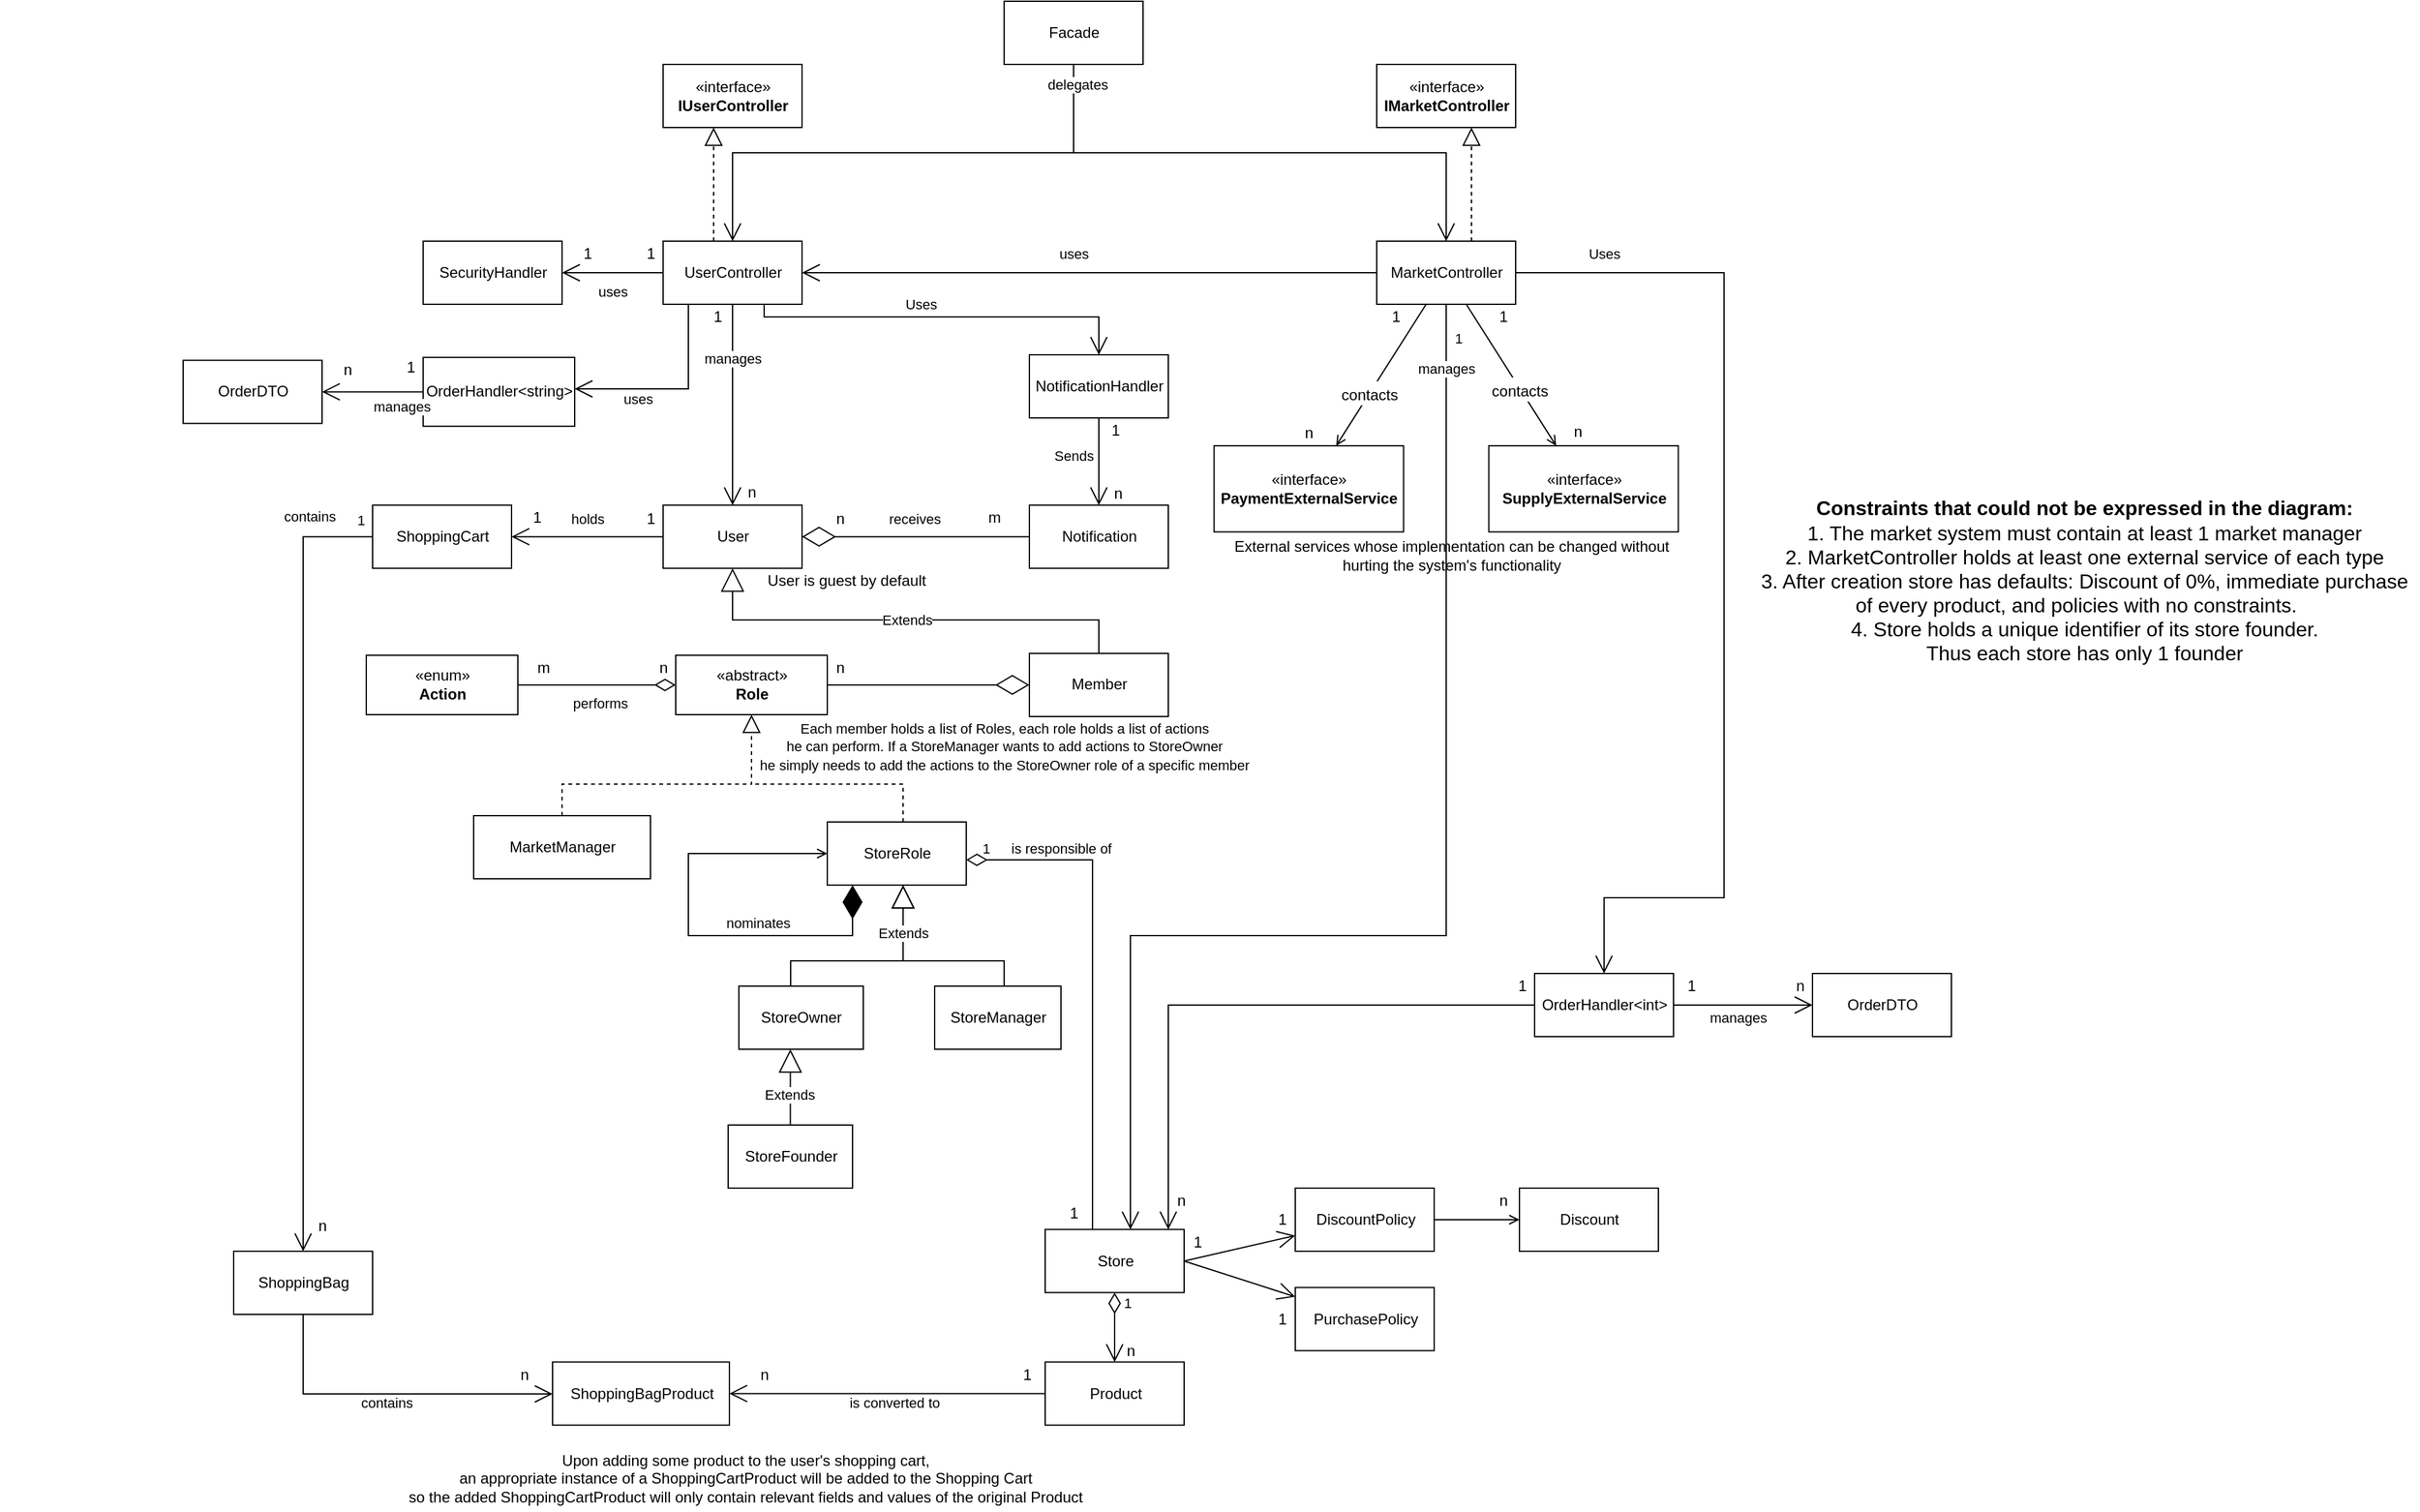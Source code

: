 <mxfile version="17.4.6" type="github" pages="3">
  <diagram id="yHEwR7OAH_B-9P_8bYFm" name="White Diagram">
    <mxGraphModel dx="1718" dy="1582" grid="1" gridSize="10" guides="1" tooltips="1" connect="1" arrows="1" fold="1" page="1" pageScale="1" pageWidth="850" pageHeight="1100" math="0" shadow="0">
      <root>
        <mxCell id="0" />
        <mxCell id="1" parent="0" />
        <mxCell id="fPwFsAP3m-tS9zJUlsK5-2" value="«interface»&lt;br&gt;&lt;b&gt;PaymentExternalService&lt;/b&gt;" style="html=1;" parent="1" vertex="1">
          <mxGeometry x="786.25" y="52.07" width="150" height="68.18" as="geometry" />
        </mxCell>
        <mxCell id="fPwFsAP3m-tS9zJUlsK5-3" value="«interface»&lt;br&gt;&lt;b&gt;SupplyExternalService&lt;/b&gt;" style="html=1;" parent="1" vertex="1">
          <mxGeometry x="1003.75" y="52.07" width="150" height="68.18" as="geometry" />
        </mxCell>
        <mxCell id="fPwFsAP3m-tS9zJUlsK5-7" value="External services whose implementation can be changed without &lt;br&gt;hurting the system&#39;s functionality" style="text;html=1;align=center;verticalAlign=middle;resizable=0;points=[];autosize=1;strokeColor=none;fillColor=none;" parent="1" vertex="1">
          <mxGeometry x="793.75" y="124.09" width="360" height="30" as="geometry" />
        </mxCell>
        <mxCell id="fPwFsAP3m-tS9zJUlsK5-8" value="UserController" style="html=1;" parent="1" vertex="1">
          <mxGeometry x="350" y="-110" width="110" height="50" as="geometry" />
        </mxCell>
        <mxCell id="fPwFsAP3m-tS9zJUlsK5-9" value="MarketController" style="html=1;" parent="1" vertex="1">
          <mxGeometry x="915" y="-110.0" width="110" height="50" as="geometry" />
        </mxCell>
        <mxCell id="fPwFsAP3m-tS9zJUlsK5-10" value="Notification" style="html=1;" parent="1" vertex="1">
          <mxGeometry x="640" y="99.09" width="110" height="50" as="geometry" />
        </mxCell>
        <mxCell id="fPwFsAP3m-tS9zJUlsK5-11" value="User" style="html=1;" parent="1" vertex="1">
          <mxGeometry x="350" y="99.09" width="110" height="50" as="geometry" />
        </mxCell>
        <mxCell id="fPwFsAP3m-tS9zJUlsK5-12" value="" style="endArrow=diamondThin;endFill=0;endSize=24;html=1;rounded=0;" parent="1" source="fPwFsAP3m-tS9zJUlsK5-10" target="fPwFsAP3m-tS9zJUlsK5-11" edge="1">
          <mxGeometry width="160" relative="1" as="geometry">
            <mxPoint x="250" y="-0.91" as="sourcePoint" />
            <mxPoint x="410" y="-0.91" as="targetPoint" />
          </mxGeometry>
        </mxCell>
        <mxCell id="tpATPJUqlCKo4-XLQzQE-4" value="receives" style="edgeLabel;html=1;align=center;verticalAlign=middle;resizable=0;points=[];" parent="fPwFsAP3m-tS9zJUlsK5-12" vertex="1" connectable="0">
          <mxGeometry x="0.186" y="-1" relative="1" as="geometry">
            <mxPoint x="15" y="-13" as="offset" />
          </mxGeometry>
        </mxCell>
        <mxCell id="fPwFsAP3m-tS9zJUlsK5-13" value="n" style="text;html=1;align=center;verticalAlign=middle;resizable=0;points=[];autosize=1;strokeColor=none;fillColor=none;" parent="1" vertex="1">
          <mxGeometry x="480" y="100" width="20" height="20" as="geometry" />
        </mxCell>
        <mxCell id="fPwFsAP3m-tS9zJUlsK5-15" value="m" style="text;html=1;align=center;verticalAlign=middle;resizable=0;points=[];autosize=1;strokeColor=none;fillColor=none;" parent="1" vertex="1">
          <mxGeometry x="597" y="99.09" width="30" height="20" as="geometry" />
        </mxCell>
        <mxCell id="fPwFsAP3m-tS9zJUlsK5-18" value="1" style="text;html=1;align=center;verticalAlign=middle;resizable=0;points=[];autosize=1;strokeColor=none;fillColor=none;" parent="1" vertex="1">
          <mxGeometry x="1005" y="-60.0" width="20" height="20" as="geometry" />
        </mxCell>
        <mxCell id="fPwFsAP3m-tS9zJUlsK5-19" value="n" style="text;html=1;align=center;verticalAlign=middle;resizable=0;points=[];autosize=1;strokeColor=none;fillColor=none;" parent="1" vertex="1">
          <mxGeometry x="851.25" y="32.07" width="20" height="20" as="geometry" />
        </mxCell>
        <mxCell id="fPwFsAP3m-tS9zJUlsK5-20" value="n" style="text;html=1;align=center;verticalAlign=middle;resizable=0;points=[];autosize=1;strokeColor=none;fillColor=none;" parent="1" vertex="1">
          <mxGeometry x="1063.75" y="31.38" width="20" height="20" as="geometry" />
        </mxCell>
        <mxCell id="fPwFsAP3m-tS9zJUlsK5-21" value="1" style="text;html=1;align=center;verticalAlign=middle;resizable=0;points=[];autosize=1;strokeColor=none;fillColor=none;" parent="1" vertex="1">
          <mxGeometry x="920" y="-60" width="20" height="20" as="geometry" />
        </mxCell>
        <mxCell id="fPwFsAP3m-tS9zJUlsK5-26" value="n" style="text;html=1;align=center;verticalAlign=middle;resizable=0;points=[];autosize=1;strokeColor=none;fillColor=none;" parent="1" vertex="1">
          <mxGeometry x="410" y="79.09" width="20" height="20" as="geometry" />
        </mxCell>
        <mxCell id="fPwFsAP3m-tS9zJUlsK5-28" value="Member" style="html=1;" parent="1" vertex="1">
          <mxGeometry x="640" y="216.48" width="110" height="50" as="geometry" />
        </mxCell>
        <mxCell id="fPwFsAP3m-tS9zJUlsK5-29" value="StoreOwner" style="html=1;" parent="1" vertex="1">
          <mxGeometry x="410" y="480" width="98.5" height="50" as="geometry" />
        </mxCell>
        <mxCell id="fPwFsAP3m-tS9zJUlsK5-30" value="StoreManager" style="html=1;" parent="1" vertex="1">
          <mxGeometry x="565" y="480" width="100" height="50" as="geometry" />
        </mxCell>
        <mxCell id="fPwFsAP3m-tS9zJUlsK5-31" value="MarketManager" style="html=1;" parent="1" vertex="1">
          <mxGeometry x="200" y="345" width="140" height="50" as="geometry" />
        </mxCell>
        <mxCell id="fPwFsAP3m-tS9zJUlsK5-32" value="Extends" style="endArrow=block;endSize=16;endFill=0;html=1;rounded=0;edgeStyle=orthogonalEdgeStyle;" parent="1" source="fPwFsAP3m-tS9zJUlsK5-28" target="fPwFsAP3m-tS9zJUlsK5-11" edge="1">
          <mxGeometry width="160" relative="1" as="geometry">
            <mxPoint x="210" y="280" as="sourcePoint" />
            <mxPoint x="370" y="280" as="targetPoint" />
            <Array as="points">
              <mxPoint x="405" y="190" />
            </Array>
          </mxGeometry>
        </mxCell>
        <mxCell id="d0ODCzbI8RBOmcCkagFK-1" value="ShoppingCart" style="html=1;" parent="1" vertex="1">
          <mxGeometry x="120" y="99.09" width="110" height="50" as="geometry" />
        </mxCell>
        <mxCell id="d0ODCzbI8RBOmcCkagFK-2" value="" style="endArrow=open;endFill=1;endSize=12;html=1;rounded=0;" parent="1" source="fPwFsAP3m-tS9zJUlsK5-11" target="d0ODCzbI8RBOmcCkagFK-1" edge="1">
          <mxGeometry width="160" relative="1" as="geometry">
            <mxPoint x="492" y="290" as="sourcePoint" />
            <mxPoint x="652" y="290" as="targetPoint" />
          </mxGeometry>
        </mxCell>
        <mxCell id="tpATPJUqlCKo4-XLQzQE-5" value="holds" style="edgeLabel;html=1;align=center;verticalAlign=middle;resizable=0;points=[];" parent="d0ODCzbI8RBOmcCkagFK-2" vertex="1" connectable="0">
          <mxGeometry x="-0.199" relative="1" as="geometry">
            <mxPoint x="-12" y="-14" as="offset" />
          </mxGeometry>
        </mxCell>
        <mxCell id="d0ODCzbI8RBOmcCkagFK-3" value="1" style="text;html=1;align=center;verticalAlign=middle;resizable=0;points=[];autosize=1;strokeColor=none;fillColor=none;" parent="1" vertex="1">
          <mxGeometry x="330" y="100" width="20" height="20" as="geometry" />
        </mxCell>
        <mxCell id="d0ODCzbI8RBOmcCkagFK-4" value="1" style="text;html=1;align=center;verticalAlign=middle;resizable=0;points=[];autosize=1;strokeColor=none;fillColor=none;" parent="1" vertex="1">
          <mxGeometry x="240" y="99.09" width="20" height="20" as="geometry" />
        </mxCell>
        <mxCell id="d0ODCzbI8RBOmcCkagFK-5" value="Store" style="html=1;" parent="1" vertex="1">
          <mxGeometry x="652.5" y="672.72" width="110" height="50" as="geometry" />
        </mxCell>
        <mxCell id="d0ODCzbI8RBOmcCkagFK-6" value="Product" style="html=1;" parent="1" vertex="1">
          <mxGeometry x="652.5" y="777.72" width="110" height="50" as="geometry" />
        </mxCell>
        <mxCell id="d0ODCzbI8RBOmcCkagFK-11" value="1" style="endArrow=open;html=1;endSize=12;startArrow=diamondThin;startSize=14;startFill=0;edgeStyle=orthogonalEdgeStyle;align=left;verticalAlign=bottom;rounded=0;" parent="1" source="d0ODCzbI8RBOmcCkagFK-5" target="d0ODCzbI8RBOmcCkagFK-6" edge="1">
          <mxGeometry x="-0.372" y="6" relative="1" as="geometry">
            <mxPoint x="977.5" y="497.72" as="sourcePoint" />
            <mxPoint x="1137.5" y="497.72" as="targetPoint" />
            <mxPoint x="-1" as="offset" />
          </mxGeometry>
        </mxCell>
        <mxCell id="d0ODCzbI8RBOmcCkagFK-12" value="n" style="text;html=1;align=center;verticalAlign=middle;resizable=0;points=[];autosize=1;strokeColor=none;fillColor=none;" parent="1" vertex="1">
          <mxGeometry x="710" y="758.72" width="20" height="20" as="geometry" />
        </mxCell>
        <mxCell id="d0ODCzbI8RBOmcCkagFK-14" value="1" style="endArrow=open;html=1;endSize=12;startArrow=none;startSize=14;startFill=0;edgeStyle=orthogonalEdgeStyle;align=left;verticalAlign=bottom;rounded=0;endFill=0;" parent="1" source="fPwFsAP3m-tS9zJUlsK5-9" target="d0ODCzbI8RBOmcCkagFK-5" edge="1">
          <mxGeometry x="-0.928" y="5" relative="1" as="geometry">
            <mxPoint x="560" y="390" as="sourcePoint" />
            <mxPoint x="720" y="390" as="targetPoint" />
            <Array as="points">
              <mxPoint x="970" y="440" />
              <mxPoint x="720" y="440" />
            </Array>
            <mxPoint as="offset" />
          </mxGeometry>
        </mxCell>
        <mxCell id="tpATPJUqlCKo4-XLQzQE-2" value="manages" style="edgeLabel;html=1;align=center;verticalAlign=middle;resizable=0;points=[];" parent="d0ODCzbI8RBOmcCkagFK-14" vertex="1" connectable="0">
          <mxGeometry x="-0.827" y="-1" relative="1" as="geometry">
            <mxPoint x="1" y="-34" as="offset" />
          </mxGeometry>
        </mxCell>
        <mxCell id="d0ODCzbI8RBOmcCkagFK-16" value="1" style="text;html=1;align=center;verticalAlign=middle;resizable=0;points=[];autosize=1;strokeColor=none;fillColor=none;" parent="1" vertex="1">
          <mxGeometry x="665" y="650" width="20" height="20" as="geometry" />
        </mxCell>
        <mxCell id="d0ODCzbI8RBOmcCkagFK-17" value="1" style="endArrow=open;html=1;endSize=12;startArrow=none;startSize=14;startFill=0;edgeStyle=orthogonalEdgeStyle;align=left;verticalAlign=bottom;rounded=0;endFill=0;" parent="1" source="d0ODCzbI8RBOmcCkagFK-1" target="VDU5vFYsGi9VkVrkisE9-1" edge="1">
          <mxGeometry x="-0.953" y="-4" relative="1" as="geometry">
            <mxPoint x="560" y="340" as="sourcePoint" />
            <mxPoint x="720" y="340" as="targetPoint" />
            <Array as="points">
              <mxPoint x="65" y="124" />
            </Array>
            <mxPoint as="offset" />
          </mxGeometry>
        </mxCell>
        <mxCell id="edO6LYkduD3xOUjTa4B0-8" value="contains" style="edgeLabel;html=1;align=center;verticalAlign=middle;resizable=0;points=[];" parent="d0ODCzbI8RBOmcCkagFK-17" vertex="1" connectable="0">
          <mxGeometry x="-0.497" y="1" relative="1" as="geometry">
            <mxPoint x="4" y="-117" as="offset" />
          </mxGeometry>
        </mxCell>
        <mxCell id="d0ODCzbI8RBOmcCkagFK-18" value="n" style="text;html=1;align=center;verticalAlign=middle;resizable=0;points=[];autosize=1;strokeColor=none;fillColor=none;" parent="1" vertex="1">
          <mxGeometry x="70" y="660" width="20" height="20" as="geometry" />
        </mxCell>
        <mxCell id="d0ODCzbI8RBOmcCkagFK-20" value="ShoppingBagProduct" style="html=1;" parent="1" vertex="1">
          <mxGeometry x="262.5" y="777.72" width="140" height="50" as="geometry" />
        </mxCell>
        <mxCell id="d0ODCzbI8RBOmcCkagFK-23" value="" style="endArrow=open;endFill=1;endSize=12;html=1;rounded=0;" parent="1" source="d0ODCzbI8RBOmcCkagFK-6" target="d0ODCzbI8RBOmcCkagFK-20" edge="1">
          <mxGeometry width="160" relative="1" as="geometry">
            <mxPoint x="1127.5" y="557.27" as="sourcePoint" />
            <mxPoint x="447.5" y="802.72" as="targetPoint" />
          </mxGeometry>
        </mxCell>
        <mxCell id="d0ODCzbI8RBOmcCkagFK-26" value="is converted to" style="edgeLabel;html=1;align=center;verticalAlign=middle;resizable=0;points=[];" parent="d0ODCzbI8RBOmcCkagFK-23" vertex="1" connectable="0">
          <mxGeometry x="-0.175" y="1" relative="1" as="geometry">
            <mxPoint x="-17" y="6" as="offset" />
          </mxGeometry>
        </mxCell>
        <mxCell id="d0ODCzbI8RBOmcCkagFK-24" value="1" style="text;html=1;align=center;verticalAlign=middle;resizable=0;points=[];autosize=1;strokeColor=none;fillColor=none;" parent="1" vertex="1">
          <mxGeometry x="627.5" y="777.72" width="20" height="20" as="geometry" />
        </mxCell>
        <mxCell id="d0ODCzbI8RBOmcCkagFK-25" value="n" style="text;html=1;align=center;verticalAlign=middle;resizable=0;points=[];autosize=1;strokeColor=none;fillColor=none;" parent="1" vertex="1">
          <mxGeometry x="420" y="777.72" width="20" height="20" as="geometry" />
        </mxCell>
        <mxCell id="d0ODCzbI8RBOmcCkagFK-27" value="Upon adding some product to the user&#39;s shopping cart,&lt;br&gt;an appropriate instance of a ShoppingCartProduct will be added to the Shopping Cart&lt;br&gt;so the added ShoppingCartProduct will only contain relevant fields and values of the original Product" style="text;html=1;align=center;verticalAlign=middle;resizable=0;points=[];autosize=1;strokeColor=none;fillColor=none;" parent="1" vertex="1">
          <mxGeometry x="140" y="845.45" width="550" height="50" as="geometry" />
        </mxCell>
        <mxCell id="d0ODCzbI8RBOmcCkagFK-28" value="User is guest by default" style="text;html=1;align=center;verticalAlign=middle;resizable=0;points=[];autosize=1;strokeColor=none;fillColor=none;" parent="1" vertex="1">
          <mxGeometry x="425" y="149.09" width="140" height="20" as="geometry" />
        </mxCell>
        <mxCell id="d0ODCzbI8RBOmcCkagFK-29" value="1" style="endArrow=none;html=1;endSize=12;startArrow=diamondThin;startSize=14;startFill=0;edgeStyle=orthogonalEdgeStyle;align=left;verticalAlign=bottom;rounded=0;endFill=0;" parent="1" source="d0ODCzbI8RBOmcCkagFK-40" target="d0ODCzbI8RBOmcCkagFK-5" edge="1">
          <mxGeometry x="-0.944" relative="1" as="geometry">
            <mxPoint x="574" y="570" as="sourcePoint" />
            <mxPoint x="785.5" y="410" as="targetPoint" />
            <Array as="points">
              <mxPoint x="690" y="380" />
            </Array>
            <mxPoint as="offset" />
          </mxGeometry>
        </mxCell>
        <mxCell id="tpATPJUqlCKo4-XLQzQE-1" value="is responsible of" style="edgeLabel;html=1;align=center;verticalAlign=middle;resizable=0;points=[];" parent="d0ODCzbI8RBOmcCkagFK-29" vertex="1" connectable="0">
          <mxGeometry x="0.551" relative="1" as="geometry">
            <mxPoint x="-25" y="-214" as="offset" />
          </mxGeometry>
        </mxCell>
        <mxCell id="d0ODCzbI8RBOmcCkagFK-31" value="1" style="text;html=1;align=center;verticalAlign=middle;resizable=0;points=[];autosize=1;strokeColor=none;fillColor=none;" parent="1" vertex="1">
          <mxGeometry x="382.5" y="-60" width="20" height="20" as="geometry" />
        </mxCell>
        <mxCell id="d0ODCzbI8RBOmcCkagFK-33" value="DiscountPolicy" style="html=1;" parent="1" vertex="1">
          <mxGeometry x="850.5" y="640.0" width="110" height="50" as="geometry" />
        </mxCell>
        <mxCell id="d0ODCzbI8RBOmcCkagFK-34" value="PurchasePolicy" style="html=1;" parent="1" vertex="1">
          <mxGeometry x="850.5" y="718.72" width="110" height="50" as="geometry" />
        </mxCell>
        <mxCell id="d0ODCzbI8RBOmcCkagFK-35" value="" style="endArrow=open;endFill=1;endSize=12;html=1;rounded=0;exitX=1;exitY=0.5;exitDx=0;exitDy=0;" parent="1" source="d0ODCzbI8RBOmcCkagFK-5" target="d0ODCzbI8RBOmcCkagFK-33" edge="1">
          <mxGeometry width="160" relative="1" as="geometry">
            <mxPoint x="763" y="710" as="sourcePoint" />
            <mxPoint x="2091.5" y="430" as="targetPoint" />
          </mxGeometry>
        </mxCell>
        <mxCell id="d0ODCzbI8RBOmcCkagFK-36" value="" style="endArrow=open;endFill=1;endSize=12;html=1;rounded=0;exitX=1;exitY=0.5;exitDx=0;exitDy=0;" parent="1" source="d0ODCzbI8RBOmcCkagFK-5" target="d0ODCzbI8RBOmcCkagFK-34" edge="1">
          <mxGeometry width="160" relative="1" as="geometry">
            <mxPoint x="763" y="710" as="sourcePoint" />
            <mxPoint x="2111.5" y="406.517" as="targetPoint" />
          </mxGeometry>
        </mxCell>
        <mxCell id="d0ODCzbI8RBOmcCkagFK-37" value="" style="endArrow=none;endFill=0;endSize=24;html=1;rounded=0;startArrow=open;startFill=0;" parent="1" source="d0ODCzbI8RBOmcCkagFK-38" target="d0ODCzbI8RBOmcCkagFK-33" edge="1">
          <mxGeometry width="160" relative="1" as="geometry">
            <mxPoint x="1585.5" y="570.46" as="sourcePoint" />
            <mxPoint x="1795.5" y="610.46" as="targetPoint" />
          </mxGeometry>
        </mxCell>
        <mxCell id="d0ODCzbI8RBOmcCkagFK-38" value="Discount" style="html=1;" parent="1" vertex="1">
          <mxGeometry x="1028" y="640.0" width="110" height="50" as="geometry" />
        </mxCell>
        <mxCell id="d0ODCzbI8RBOmcCkagFK-39" value="n" style="text;html=1;align=center;verticalAlign=middle;resizable=0;points=[];autosize=1;strokeColor=none;fillColor=none;" parent="1" vertex="1">
          <mxGeometry x="1005" y="640.0" width="20" height="20" as="geometry" />
        </mxCell>
        <mxCell id="d0ODCzbI8RBOmcCkagFK-40" value="StoreRole" style="html=1;" parent="1" vertex="1">
          <mxGeometry x="480" y="350" width="110" height="50" as="geometry" />
        </mxCell>
        <mxCell id="DufsHXcZonSDjpQGOB2f-1" value="&lt;font style=&quot;font-size: 11px&quot;&gt;Each member holds a list of Roles, each role holds a list of actions &lt;br&gt;he can perform. If a StoreManager wants to add actions to StoreOwner&lt;br&gt;he simply needs to add the actions to the StoreOwner role of a specific member&lt;br&gt;&lt;/font&gt;" style="text;html=1;align=center;verticalAlign=middle;resizable=0;points=[];autosize=1;strokeColor=none;fillColor=none;" parent="1" vertex="1">
          <mxGeometry x="420" y="265" width="400" height="50" as="geometry" />
        </mxCell>
        <mxCell id="DufsHXcZonSDjpQGOB2f-8" value="" style="endArrow=block;endSize=16;endFill=0;html=1;rounded=0;fontSize=11;edgeStyle=orthogonalEdgeStyle;" parent="1" source="fPwFsAP3m-tS9zJUlsK5-29" target="d0ODCzbI8RBOmcCkagFK-40" edge="1">
          <mxGeometry width="160" relative="1" as="geometry">
            <mxPoint x="660" y="440" as="sourcePoint" />
            <mxPoint x="820" y="440" as="targetPoint" />
            <Array as="points">
              <mxPoint x="451" y="460" />
              <mxPoint x="540" y="460" />
            </Array>
          </mxGeometry>
        </mxCell>
        <mxCell id="DufsHXcZonSDjpQGOB2f-9" value="Extends" style="endArrow=block;endSize=16;endFill=0;html=1;rounded=0;fontSize=11;edgeStyle=orthogonalEdgeStyle;" parent="1" source="fPwFsAP3m-tS9zJUlsK5-30" target="d0ODCzbI8RBOmcCkagFK-40" edge="1">
          <mxGeometry x="0.529" width="160" relative="1" as="geometry">
            <mxPoint x="620" y="420" as="sourcePoint" />
            <mxPoint x="780" y="420" as="targetPoint" />
            <Array as="points">
              <mxPoint x="620" y="460" />
              <mxPoint x="540" y="460" />
            </Array>
            <mxPoint as="offset" />
          </mxGeometry>
        </mxCell>
        <mxCell id="DufsHXcZonSDjpQGOB2f-10" value="«abstract»&lt;br&gt;&lt;b&gt;Role&lt;/b&gt;" style="html=1;" parent="1" vertex="1">
          <mxGeometry x="360" y="217.96" width="120" height="47.04" as="geometry" />
        </mxCell>
        <mxCell id="DufsHXcZonSDjpQGOB2f-11" value="«enum»&lt;br&gt;&lt;b&gt;Action&lt;/b&gt;" style="html=1;" parent="1" vertex="1">
          <mxGeometry x="115" y="217.96" width="120" height="47.04" as="geometry" />
        </mxCell>
        <mxCell id="DufsHXcZonSDjpQGOB2f-13" value="" style="endArrow=none;html=1;endSize=12;startArrow=diamondThin;startSize=14;startFill=0;edgeStyle=orthogonalEdgeStyle;align=left;verticalAlign=bottom;rounded=0;endFill=0;" parent="1" source="DufsHXcZonSDjpQGOB2f-10" target="DufsHXcZonSDjpQGOB2f-11" edge="1">
          <mxGeometry x="-1" y="3" relative="1" as="geometry">
            <mxPoint x="915" y="884.09" as="sourcePoint" />
            <mxPoint x="1005" y="884.09" as="targetPoint" />
          </mxGeometry>
        </mxCell>
        <mxCell id="tpATPJUqlCKo4-XLQzQE-6" value="performs" style="edgeLabel;html=1;align=center;verticalAlign=middle;resizable=0;points=[];" parent="DufsHXcZonSDjpQGOB2f-13" vertex="1" connectable="0">
          <mxGeometry x="-0.155" y="-1" relative="1" as="geometry">
            <mxPoint x="-7" y="15" as="offset" />
          </mxGeometry>
        </mxCell>
        <mxCell id="DufsHXcZonSDjpQGOB2f-15" value="m" style="text;html=1;align=center;verticalAlign=middle;resizable=0;points=[];autosize=1;strokeColor=none;fillColor=none;" parent="1" vertex="1">
          <mxGeometry x="240" y="217.96" width="30" height="20" as="geometry" />
        </mxCell>
        <mxCell id="DufsHXcZonSDjpQGOB2f-16" value="n" style="text;html=1;align=center;verticalAlign=middle;resizable=0;points=[];autosize=1;strokeColor=none;fillColor=none;" parent="1" vertex="1">
          <mxGeometry x="480" y="217.96" width="20" height="20" as="geometry" />
        </mxCell>
        <mxCell id="DufsHXcZonSDjpQGOB2f-19" value="" style="endArrow=block;dashed=1;endFill=0;endSize=12;html=1;rounded=0;fontSize=11;edgeStyle=orthogonalEdgeStyle;" parent="1" source="fPwFsAP3m-tS9zJUlsK5-31" target="DufsHXcZonSDjpQGOB2f-10" edge="1">
          <mxGeometry width="160" relative="1" as="geometry">
            <mxPoint x="600" y="380" as="sourcePoint" />
            <mxPoint x="760" y="380" as="targetPoint" />
            <Array as="points">
              <mxPoint x="270" y="320" />
              <mxPoint x="420" y="320" />
            </Array>
          </mxGeometry>
        </mxCell>
        <mxCell id="DufsHXcZonSDjpQGOB2f-20" value="" style="endArrow=none;dashed=1;endFill=0;endSize=12;html=1;rounded=0;fontSize=11;edgeStyle=orthogonalEdgeStyle;" parent="1" source="d0ODCzbI8RBOmcCkagFK-40" edge="1">
          <mxGeometry width="160" relative="1" as="geometry">
            <mxPoint x="280.03" y="355" as="sourcePoint" />
            <mxPoint x="420" y="320" as="targetPoint" />
            <Array as="points">
              <mxPoint x="540" y="320" />
            </Array>
          </mxGeometry>
        </mxCell>
        <mxCell id="DufsHXcZonSDjpQGOB2f-21" value="" style="endArrow=diamondThin;endFill=0;endSize=24;html=1;rounded=0;startArrow=none;edgeStyle=orthogonalEdgeStyle;startFill=0;" parent="1" source="DufsHXcZonSDjpQGOB2f-10" target="fPwFsAP3m-tS9zJUlsK5-28" edge="1">
          <mxGeometry width="160" relative="1" as="geometry">
            <mxPoint x="740" y="134.09" as="sourcePoint" />
            <mxPoint x="470" y="134.09" as="targetPoint" />
          </mxGeometry>
        </mxCell>
        <mxCell id="DufsHXcZonSDjpQGOB2f-22" value="n" style="text;html=1;align=center;verticalAlign=middle;resizable=0;points=[];autosize=1;strokeColor=none;fillColor=none;" parent="1" vertex="1">
          <mxGeometry x="340" y="217.96" width="20" height="20" as="geometry" />
        </mxCell>
        <mxCell id="DufsHXcZonSDjpQGOB2f-23" value="" style="endArrow=none;endFill=0;endSize=24;html=1;rounded=0;" parent="1" source="DufsHXcZonSDjpQGOB2f-10" target="DufsHXcZonSDjpQGOB2f-22" edge="1">
          <mxGeometry width="160" relative="1" as="geometry">
            <mxPoint x="360" y="241.085" as="sourcePoint" />
            <mxPoint x="250" y="240.362" as="targetPoint" />
          </mxGeometry>
        </mxCell>
        <mxCell id="DufsHXcZonSDjpQGOB2f-24" value="" style="endArrow=diamondThin;endFill=1;endSize=24;html=1;rounded=0;startArrow=open;edgeStyle=orthogonalEdgeStyle;startFill=0;" parent="1" source="d0ODCzbI8RBOmcCkagFK-40" target="d0ODCzbI8RBOmcCkagFK-40" edge="1">
          <mxGeometry width="160" relative="1" as="geometry">
            <mxPoint x="370.0" y="251.085" as="sourcePoint" />
            <mxPoint x="260" y="250.362" as="targetPoint" />
            <Array as="points">
              <mxPoint x="370" y="375" />
              <mxPoint x="370" y="440" />
              <mxPoint x="500" y="440" />
            </Array>
          </mxGeometry>
        </mxCell>
        <mxCell id="CmI62S7ZoetEB8z4Cxrb-1" value="nominates" style="edgeLabel;html=1;align=center;verticalAlign=middle;resizable=0;points=[];" parent="DufsHXcZonSDjpQGOB2f-24" vertex="1" connectable="0">
          <mxGeometry x="0.322" y="2" relative="1" as="geometry">
            <mxPoint x="2" y="-8" as="offset" />
          </mxGeometry>
        </mxCell>
        <mxCell id="DufsHXcZonSDjpQGOB2f-25" value="StoreFounder" style="html=1;" parent="1" vertex="1">
          <mxGeometry x="401.5" y="590" width="98.5" height="50" as="geometry" />
        </mxCell>
        <mxCell id="DufsHXcZonSDjpQGOB2f-26" value="Extends" style="endArrow=block;endSize=16;endFill=0;html=1;rounded=0;fontSize=11;edgeStyle=orthogonalEdgeStyle;" parent="1" source="DufsHXcZonSDjpQGOB2f-25" target="fPwFsAP3m-tS9zJUlsK5-29" edge="1">
          <mxGeometry x="-0.2" y="1" width="160" relative="1" as="geometry">
            <mxPoint x="280" y="490.0" as="sourcePoint" />
            <mxPoint x="360" y="400" as="targetPoint" />
            <Array as="points">
              <mxPoint x="440" y="530" />
              <mxPoint x="440" y="530" />
            </Array>
            <mxPoint as="offset" />
          </mxGeometry>
        </mxCell>
        <mxCell id="DufsHXcZonSDjpQGOB2f-27" value="&lt;font style=&quot;font-size: 11px&quot;&gt;&lt;br&gt;&lt;/font&gt;" style="text;html=1;align=center;verticalAlign=middle;resizable=0;points=[];autosize=1;strokeColor=none;fillColor=none;" parent="1" vertex="1">
          <mxGeometry x="-175" y="149.09" width="20" height="20" as="geometry" />
        </mxCell>
        <mxCell id="e2aQ83muvxmv_wt6DRNk-1" value="OrderDTO" style="html=1;" parent="1" vertex="1">
          <mxGeometry x="1260" y="470" width="110" height="50" as="geometry" />
        </mxCell>
        <mxCell id="e2aQ83muvxmv_wt6DRNk-4" value="n" style="text;html=1;align=center;verticalAlign=middle;resizable=0;points=[];autosize=1;strokeColor=none;fillColor=none;" parent="1" vertex="1">
          <mxGeometry x="1240" y="470" width="20" height="20" as="geometry" />
        </mxCell>
        <mxCell id="VDU5vFYsGi9VkVrkisE9-1" value="ShoppingBag" style="html=1;" parent="1" vertex="1">
          <mxGeometry x="10" y="690" width="110" height="50" as="geometry" />
        </mxCell>
        <mxCell id="VDU5vFYsGi9VkVrkisE9-2" value="" style="endArrow=open;html=1;endSize=12;startArrow=none;startSize=14;startFill=0;edgeStyle=orthogonalEdgeStyle;align=left;verticalAlign=bottom;rounded=0;endFill=0;" parent="1" source="VDU5vFYsGi9VkVrkisE9-1" target="d0ODCzbI8RBOmcCkagFK-20" edge="1">
          <mxGeometry x="-0.58" y="-25" relative="1" as="geometry">
            <mxPoint x="130" y="134.1" as="sourcePoint" />
            <mxPoint x="75" y="700" as="targetPoint" />
            <Array as="points">
              <mxPoint x="65" y="803" />
            </Array>
            <mxPoint as="offset" />
          </mxGeometry>
        </mxCell>
        <mxCell id="edO6LYkduD3xOUjTa4B0-7" value="contains" style="edgeLabel;html=1;align=center;verticalAlign=middle;resizable=0;points=[];" parent="VDU5vFYsGi9VkVrkisE9-2" vertex="1" connectable="0">
          <mxGeometry x="-0.199" relative="1" as="geometry">
            <mxPoint x="24" y="7" as="offset" />
          </mxGeometry>
        </mxCell>
        <mxCell id="VDU5vFYsGi9VkVrkisE9-3" value="n" style="text;html=1;align=center;verticalAlign=middle;resizable=0;points=[];autosize=1;strokeColor=none;fillColor=none;" parent="1" vertex="1">
          <mxGeometry x="230" y="777.72" width="20" height="20" as="geometry" />
        </mxCell>
        <mxCell id="VDU5vFYsGi9VkVrkisE9-4" value="" style="endArrow=none;endFill=0;endSize=24;html=1;rounded=0;startArrow=open;startFill=0;" parent="1" source="fPwFsAP3m-tS9zJUlsK5-2" target="fPwFsAP3m-tS9zJUlsK5-9" edge="1">
          <mxGeometry width="160" relative="1" as="geometry">
            <mxPoint x="725" y="400.85" as="sourcePoint" />
            <mxPoint x="885" y="400.85" as="targetPoint" />
          </mxGeometry>
        </mxCell>
        <mxCell id="VDU5vFYsGi9VkVrkisE9-8" value="&lt;font style=&quot;font-size: 12px&quot;&gt;contacts&lt;/font&gt;" style="edgeLabel;html=1;align=center;verticalAlign=middle;resizable=0;points=[];fontSize=16;" parent="VDU5vFYsGi9VkVrkisE9-4" connectable="0" vertex="1">
          <mxGeometry x="-0.234" relative="1" as="geometry">
            <mxPoint x="-2" y="1" as="offset" />
          </mxGeometry>
        </mxCell>
        <mxCell id="VDU5vFYsGi9VkVrkisE9-5" value="" style="endArrow=none;endFill=0;endSize=24;html=1;rounded=0;startArrow=open;startFill=0;" parent="1" source="fPwFsAP3m-tS9zJUlsK5-3" target="fPwFsAP3m-tS9zJUlsK5-9" edge="1">
          <mxGeometry width="160" relative="1" as="geometry">
            <mxPoint x="725" y="400.85" as="sourcePoint" />
            <mxPoint x="885" y="400.85" as="targetPoint" />
          </mxGeometry>
        </mxCell>
        <mxCell id="VDU5vFYsGi9VkVrkisE9-7" value="&lt;font style=&quot;font-size: 12px&quot;&gt;contacts&lt;/font&gt;" style="edgeLabel;html=1;align=center;verticalAlign=middle;resizable=0;points=[];fontSize=16;" parent="VDU5vFYsGi9VkVrkisE9-5" connectable="0" vertex="1">
          <mxGeometry x="-0.186" relative="1" as="geometry">
            <mxPoint as="offset" />
          </mxGeometry>
        </mxCell>
        <mxCell id="VDU5vFYsGi9VkVrkisE9-6" value="&lt;font style=&quot;font-size: 16px&quot;&gt;&lt;b&gt;Constraints that could not be expressed in the diagram:&lt;/b&gt;&lt;br&gt;1. The market system must contain at least 1 market manager&lt;br&gt;2. MarketController holds at least one external service of each type&lt;br&gt;3. After creation store has defaults: Discount of 0%, immediate purchase&lt;br&gt;of every product, and policies with no constraints.&amp;nbsp; &amp;nbsp;&lt;br&gt;4. Store holds a unique identifier of its store founder. &lt;br&gt;Thus each store has only 1 founder&lt;br&gt;&lt;/font&gt;" style="text;html=1;align=center;verticalAlign=middle;resizable=0;points=[];autosize=1;strokeColor=none;fillColor=none;" parent="1" vertex="1">
          <mxGeometry x="1210" y="104.09" width="530" height="110" as="geometry" />
        </mxCell>
        <mxCell id="dJZSWzfY2ZX_88Ill17I-8" value="Facade" style="html=1;" parent="1" vertex="1">
          <mxGeometry x="620" y="-300" width="110" height="50" as="geometry" />
        </mxCell>
        <mxCell id="dJZSWzfY2ZX_88Ill17I-9" value="" style="endArrow=open;endFill=1;endSize=12;html=1;rounded=0;edgeStyle=orthogonalEdgeStyle;" parent="1" source="dJZSWzfY2ZX_88Ill17I-8" target="fPwFsAP3m-tS9zJUlsK5-9" edge="1">
          <mxGeometry width="160" relative="1" as="geometry">
            <mxPoint x="580" y="330" as="sourcePoint" />
            <mxPoint x="740" y="330" as="targetPoint" />
            <Array as="points">
              <mxPoint x="675" y="-180" />
              <mxPoint x="970" y="-180" />
            </Array>
          </mxGeometry>
        </mxCell>
        <mxCell id="dJZSWzfY2ZX_88Ill17I-10" value="" style="endArrow=open;endFill=1;endSize=12;html=1;rounded=0;edgeStyle=orthogonalEdgeStyle;" parent="1" source="dJZSWzfY2ZX_88Ill17I-8" target="fPwFsAP3m-tS9zJUlsK5-8" edge="1">
          <mxGeometry width="160" relative="1" as="geometry">
            <mxPoint x="685.091" y="-240" as="sourcePoint" />
            <mxPoint x="980.0" y="-100.0" as="targetPoint" />
            <Array as="points">
              <mxPoint x="675" y="-180" />
              <mxPoint x="405" y="-180" />
            </Array>
          </mxGeometry>
        </mxCell>
        <mxCell id="tpATPJUqlCKo4-XLQzQE-3" value="delegates" style="edgeLabel;html=1;align=center;verticalAlign=middle;resizable=0;points=[];" parent="dJZSWzfY2ZX_88Ill17I-10" vertex="1" connectable="0">
          <mxGeometry x="-0.923" y="3" relative="1" as="geometry">
            <mxPoint as="offset" />
          </mxGeometry>
        </mxCell>
        <mxCell id="edO6LYkduD3xOUjTa4B0-1" value="" style="endArrow=open;endFill=1;endSize=12;html=1;rounded=0;" parent="1" source="fPwFsAP3m-tS9zJUlsK5-8" target="fPwFsAP3m-tS9zJUlsK5-11" edge="1">
          <mxGeometry width="160" relative="1" as="geometry">
            <mxPoint x="490" y="170" as="sourcePoint" />
            <mxPoint x="650" y="170" as="targetPoint" />
          </mxGeometry>
        </mxCell>
        <mxCell id="edO6LYkduD3xOUjTa4B0-2" value="manages" style="edgeLabel;html=1;align=center;verticalAlign=middle;resizable=0;points=[];" parent="edO6LYkduD3xOUjTa4B0-1" vertex="1" connectable="0">
          <mxGeometry x="-0.593" y="1" relative="1" as="geometry">
            <mxPoint x="-1" y="10" as="offset" />
          </mxGeometry>
        </mxCell>
        <mxCell id="edO6LYkduD3xOUjTa4B0-3" value="1" style="text;html=1;align=center;verticalAlign=middle;resizable=0;points=[];autosize=1;strokeColor=none;fillColor=none;" parent="1" vertex="1">
          <mxGeometry x="762.5" y="672.72" width="20" height="20" as="geometry" />
        </mxCell>
        <mxCell id="edO6LYkduD3xOUjTa4B0-4" value="1" style="text;html=1;align=center;verticalAlign=middle;resizable=0;points=[];autosize=1;strokeColor=none;fillColor=none;" parent="1" vertex="1">
          <mxGeometry x="830" y="655" width="20" height="20" as="geometry" />
        </mxCell>
        <mxCell id="edO6LYkduD3xOUjTa4B0-5" value="1" style="text;html=1;align=center;verticalAlign=middle;resizable=0;points=[];autosize=1;strokeColor=none;fillColor=none;" parent="1" vertex="1">
          <mxGeometry x="830" y="733.72" width="20" height="20" as="geometry" />
        </mxCell>
        <mxCell id="Lrw0q8n2oKSoqSHMejVl-1" value="«interface»&lt;br&gt;&lt;b&gt;IUserController&lt;/b&gt;" style="html=1;" parent="1" vertex="1">
          <mxGeometry x="350" y="-250" width="110" height="50" as="geometry" />
        </mxCell>
        <mxCell id="Lrw0q8n2oKSoqSHMejVl-2" value="«interface»&lt;br&gt;&lt;b&gt;IMarketController&lt;/b&gt;" style="html=1;" parent="1" vertex="1">
          <mxGeometry x="915" y="-250" width="110" height="50" as="geometry" />
        </mxCell>
        <mxCell id="Lrw0q8n2oKSoqSHMejVl-3" value="" style="endArrow=block;dashed=1;endFill=0;endSize=12;html=1;rounded=0;edgeStyle=orthogonalEdgeStyle;" parent="1" source="fPwFsAP3m-tS9zJUlsK5-8" target="Lrw0q8n2oKSoqSHMejVl-1" edge="1">
          <mxGeometry width="160" relative="1" as="geometry">
            <mxPoint x="610" y="-120" as="sourcePoint" />
            <mxPoint x="770" y="-120" as="targetPoint" />
            <Array as="points">
              <mxPoint x="390" y="-150" />
              <mxPoint x="390" y="-150" />
            </Array>
          </mxGeometry>
        </mxCell>
        <mxCell id="Lrw0q8n2oKSoqSHMejVl-4" value="" style="endArrow=block;dashed=1;endFill=0;endSize=12;html=1;rounded=0;edgeStyle=orthogonalEdgeStyle;" parent="1" source="fPwFsAP3m-tS9zJUlsK5-9" target="Lrw0q8n2oKSoqSHMejVl-2" edge="1">
          <mxGeometry width="160" relative="1" as="geometry">
            <mxPoint x="400" y="-100" as="sourcePoint" />
            <mxPoint x="400" y="-190" as="targetPoint" />
            <Array as="points">
              <mxPoint x="990" y="-120" />
              <mxPoint x="990" y="-120" />
            </Array>
          </mxGeometry>
        </mxCell>
        <mxCell id="Lrw0q8n2oKSoqSHMejVl-5" value="" style="endArrow=open;endFill=1;endSize=12;html=1;rounded=0;" parent="1" source="fPwFsAP3m-tS9zJUlsK5-9" target="fPwFsAP3m-tS9zJUlsK5-8" edge="1">
          <mxGeometry width="160" relative="1" as="geometry">
            <mxPoint x="680" y="-140" as="sourcePoint" />
            <mxPoint x="750" y="-50" as="targetPoint" />
          </mxGeometry>
        </mxCell>
        <mxCell id="Lrw0q8n2oKSoqSHMejVl-6" value="uses" style="edgeLabel;html=1;align=center;verticalAlign=middle;resizable=0;points=[];" parent="Lrw0q8n2oKSoqSHMejVl-5" vertex="1" connectable="0">
          <mxGeometry x="-0.292" y="-4" relative="1" as="geometry">
            <mxPoint x="-79" y="-11" as="offset" />
          </mxGeometry>
        </mxCell>
        <mxCell id="6AcOMJ2EaJLrSWM30Pey-1" value="NotificationHandler" style="html=1;" parent="1" vertex="1">
          <mxGeometry x="640" y="-20" width="110" height="50" as="geometry" />
        </mxCell>
        <mxCell id="6AcOMJ2EaJLrSWM30Pey-2" value="" style="endArrow=open;endFill=1;endSize=12;html=1;rounded=0;" parent="1" source="6AcOMJ2EaJLrSWM30Pey-1" target="fPwFsAP3m-tS9zJUlsK5-10" edge="1">
          <mxGeometry width="160" relative="1" as="geometry">
            <mxPoint x="540" y="170" as="sourcePoint" />
            <mxPoint x="700" y="170" as="targetPoint" />
          </mxGeometry>
        </mxCell>
        <mxCell id="6AcOMJ2EaJLrSWM30Pey-6" value="Sends" style="edgeLabel;html=1;align=center;verticalAlign=middle;resizable=0;points=[];" parent="6AcOMJ2EaJLrSWM30Pey-2" vertex="1" connectable="0">
          <mxGeometry x="-0.303" y="1" relative="1" as="geometry">
            <mxPoint x="-21" y="6" as="offset" />
          </mxGeometry>
        </mxCell>
        <mxCell id="6AcOMJ2EaJLrSWM30Pey-3" value="1" style="text;html=1;align=center;verticalAlign=middle;resizable=0;points=[];autosize=1;strokeColor=none;fillColor=none;" parent="1" vertex="1">
          <mxGeometry x="697.5" y="30" width="20" height="20" as="geometry" />
        </mxCell>
        <mxCell id="6AcOMJ2EaJLrSWM30Pey-4" value="n" style="text;html=1;align=center;verticalAlign=middle;resizable=0;points=[];autosize=1;strokeColor=none;fillColor=none;" parent="1" vertex="1">
          <mxGeometry x="700" y="80" width="20" height="20" as="geometry" />
        </mxCell>
        <mxCell id="6AcOMJ2EaJLrSWM30Pey-7" value="" style="endArrow=open;endFill=1;endSize=12;html=1;rounded=0;edgeStyle=orthogonalEdgeStyle;" parent="1" source="fPwFsAP3m-tS9zJUlsK5-8" target="6AcOMJ2EaJLrSWM30Pey-1" edge="1">
          <mxGeometry width="160" relative="1" as="geometry">
            <mxPoint x="570" y="-20" as="sourcePoint" />
            <mxPoint x="730" y="-20" as="targetPoint" />
            <Array as="points">
              <mxPoint x="430" y="-50" />
              <mxPoint x="695" y="-50" />
            </Array>
          </mxGeometry>
        </mxCell>
        <mxCell id="6AcOMJ2EaJLrSWM30Pey-8" value="Uses" style="edgeLabel;html=1;align=center;verticalAlign=middle;resizable=0;points=[];" parent="6AcOMJ2EaJLrSWM30Pey-7" vertex="1" connectable="0">
          <mxGeometry x="-0.123" y="2" relative="1" as="geometry">
            <mxPoint y="-8" as="offset" />
          </mxGeometry>
        </mxCell>
        <mxCell id="6AcOMJ2EaJLrSWM30Pey-9" value="OrderHandler&amp;lt;int&amp;gt;" style="html=1;" parent="1" vertex="1">
          <mxGeometry x="1040" y="470" width="110" height="50" as="geometry" />
        </mxCell>
        <mxCell id="6AcOMJ2EaJLrSWM30Pey-11" value="" style="endArrow=open;endFill=1;endSize=12;html=1;rounded=0;edgeStyle=orthogonalEdgeStyle;" parent="1" source="fPwFsAP3m-tS9zJUlsK5-9" target="6AcOMJ2EaJLrSWM30Pey-9" edge="1">
          <mxGeometry width="160" relative="1" as="geometry">
            <mxPoint x="1130" y="-110" as="sourcePoint" />
            <mxPoint x="500" y="180" as="targetPoint" />
            <Array as="points">
              <mxPoint x="1190" y="-85" />
              <mxPoint x="1190" y="410" />
              <mxPoint x="1095" y="410" />
            </Array>
          </mxGeometry>
        </mxCell>
        <mxCell id="6AcOMJ2EaJLrSWM30Pey-12" value="Uses" style="edgeLabel;html=1;align=center;verticalAlign=middle;resizable=0;points=[];" parent="6AcOMJ2EaJLrSWM30Pey-11" vertex="1" connectable="0">
          <mxGeometry x="-0.69" y="1" relative="1" as="geometry">
            <mxPoint x="-57" y="-14" as="offset" />
          </mxGeometry>
        </mxCell>
        <mxCell id="R0nQRogey7B-OV6ys3sg-3" value="" style="endArrow=open;endFill=1;endSize=12;html=1;rounded=0;edgeStyle=orthogonalEdgeStyle;" parent="1" source="6AcOMJ2EaJLrSWM30Pey-9" target="d0ODCzbI8RBOmcCkagFK-5" edge="1">
          <mxGeometry width="160" relative="1" as="geometry">
            <mxPoint x="860" y="350" as="sourcePoint" />
            <mxPoint x="1020" y="350" as="targetPoint" />
            <Array as="points">
              <mxPoint x="750" y="495" />
            </Array>
          </mxGeometry>
        </mxCell>
        <mxCell id="R0nQRogey7B-OV6ys3sg-4" value="1" style="text;html=1;align=center;verticalAlign=middle;resizable=0;points=[];autosize=1;strokeColor=none;fillColor=none;" parent="1" vertex="1">
          <mxGeometry x="1020" y="470" width="20" height="20" as="geometry" />
        </mxCell>
        <mxCell id="R0nQRogey7B-OV6ys3sg-5" value="n" style="text;html=1;align=center;verticalAlign=middle;resizable=0;points=[];autosize=1;strokeColor=none;fillColor=none;" parent="1" vertex="1">
          <mxGeometry x="750" y="640.0" width="20" height="20" as="geometry" />
        </mxCell>
        <mxCell id="R0nQRogey7B-OV6ys3sg-6" value="1" style="text;html=1;align=center;verticalAlign=middle;resizable=0;points=[];autosize=1;strokeColor=none;fillColor=none;" parent="1" vertex="1">
          <mxGeometry x="1153.75" y="470" width="20" height="20" as="geometry" />
        </mxCell>
        <mxCell id="RrHMA9c8lJuL3HG98pCt-1" value="SecurityHandler" style="html=1;" parent="1" vertex="1">
          <mxGeometry x="160" y="-110" width="110" height="50" as="geometry" />
        </mxCell>
        <mxCell id="RrHMA9c8lJuL3HG98pCt-2" value="" style="endArrow=open;endFill=1;endSize=12;html=1;rounded=0;entryX=1;entryY=0.5;entryDx=0;entryDy=0;exitX=0;exitY=0.5;exitDx=0;exitDy=0;" parent="1" source="fPwFsAP3m-tS9zJUlsK5-8" target="RrHMA9c8lJuL3HG98pCt-1" edge="1">
          <mxGeometry width="160" relative="1" as="geometry">
            <mxPoint x="470" y="-75" as="sourcePoint" />
            <mxPoint x="925" y="-75" as="targetPoint" />
          </mxGeometry>
        </mxCell>
        <mxCell id="RrHMA9c8lJuL3HG98pCt-3" value="uses" style="edgeLabel;html=1;align=center;verticalAlign=middle;resizable=0;points=[];" parent="RrHMA9c8lJuL3HG98pCt-2" vertex="1" connectable="0">
          <mxGeometry x="-0.292" y="-4" relative="1" as="geometry">
            <mxPoint x="-12" y="19" as="offset" />
          </mxGeometry>
        </mxCell>
        <mxCell id="xeAoLXoq_RTJjWEPMMHg-1" value="OrderHandler&amp;lt;string&amp;gt;" style="html=1;" parent="1" vertex="1">
          <mxGeometry x="160" y="-17.93" width="120" height="54.55" as="geometry" />
        </mxCell>
        <mxCell id="xeAoLXoq_RTJjWEPMMHg-2" value="OrderDTO" style="html=1;" parent="1" vertex="1">
          <mxGeometry x="-30" y="-15.65" width="110" height="50" as="geometry" />
        </mxCell>
        <mxCell id="xeAoLXoq_RTJjWEPMMHg-3" value="n" style="text;html=1;align=center;verticalAlign=middle;resizable=0;points=[];autosize=1;strokeColor=none;fillColor=none;" parent="1" vertex="1">
          <mxGeometry x="90" y="-17.93" width="20" height="20" as="geometry" />
        </mxCell>
        <mxCell id="xeAoLXoq_RTJjWEPMMHg-5" value="1" style="text;html=1;align=center;verticalAlign=middle;resizable=0;points=[];autosize=1;strokeColor=none;fillColor=none;" parent="1" vertex="1">
          <mxGeometry x="140" y="-20.0" width="20" height="20" as="geometry" />
        </mxCell>
        <mxCell id="xeAoLXoq_RTJjWEPMMHg-7" value="1" style="text;html=1;align=center;verticalAlign=middle;resizable=0;points=[];autosize=1;strokeColor=none;fillColor=none;" parent="1" vertex="1">
          <mxGeometry x="280" y="-110" width="20" height="20" as="geometry" />
        </mxCell>
        <mxCell id="xeAoLXoq_RTJjWEPMMHg-8" value="1" style="text;html=1;align=center;verticalAlign=middle;resizable=0;points=[];autosize=1;strokeColor=none;fillColor=none;" parent="1" vertex="1">
          <mxGeometry x="330" y="-110" width="20" height="20" as="geometry" />
        </mxCell>
        <mxCell id="xeAoLXoq_RTJjWEPMMHg-9" value="" style="endArrow=open;endFill=1;endSize=12;html=1;rounded=0;edgeStyle=orthogonalEdgeStyle;" parent="1" source="fPwFsAP3m-tS9zJUlsK5-8" target="xeAoLXoq_RTJjWEPMMHg-1" edge="1">
          <mxGeometry width="160" relative="1" as="geometry">
            <mxPoint x="370" y="4.5" as="sourcePoint" />
            <mxPoint x="290" y="4.5" as="targetPoint" />
            <Array as="points">
              <mxPoint x="370" y="7" />
            </Array>
          </mxGeometry>
        </mxCell>
        <mxCell id="xeAoLXoq_RTJjWEPMMHg-10" value="uses" style="edgeLabel;html=1;align=center;verticalAlign=middle;resizable=0;points=[];" parent="xeAoLXoq_RTJjWEPMMHg-9" vertex="1" connectable="0">
          <mxGeometry x="-0.292" y="-4" relative="1" as="geometry">
            <mxPoint x="-36" y="19" as="offset" />
          </mxGeometry>
        </mxCell>
        <mxCell id="ni7CP6HbHK4-veCFeE8o-1" value="" style="endArrow=open;endFill=1;endSize=12;html=1;rounded=0;" parent="1" source="xeAoLXoq_RTJjWEPMMHg-1" target="xeAoLXoq_RTJjWEPMMHg-2" edge="1">
          <mxGeometry width="160" relative="1" as="geometry">
            <mxPoint x="415" y="-50" as="sourcePoint" />
            <mxPoint x="415" y="109.09" as="targetPoint" />
          </mxGeometry>
        </mxCell>
        <mxCell id="ni7CP6HbHK4-veCFeE8o-2" value="manages" style="edgeLabel;html=1;align=center;verticalAlign=middle;resizable=0;points=[];" parent="ni7CP6HbHK4-veCFeE8o-1" vertex="1" connectable="0">
          <mxGeometry x="-0.593" y="1" relative="1" as="geometry">
            <mxPoint x="-1" y="10" as="offset" />
          </mxGeometry>
        </mxCell>
        <mxCell id="ni7CP6HbHK4-veCFeE8o-3" value="" style="endArrow=open;endFill=1;endSize=12;html=1;rounded=0;" parent="1" source="6AcOMJ2EaJLrSWM30Pey-9" target="e2aQ83muvxmv_wt6DRNk-1" edge="1">
          <mxGeometry width="160" relative="1" as="geometry">
            <mxPoint x="1410" y="265" as="sourcePoint" />
            <mxPoint x="1410" y="424.09" as="targetPoint" />
          </mxGeometry>
        </mxCell>
        <mxCell id="ni7CP6HbHK4-veCFeE8o-4" value="manages" style="edgeLabel;html=1;align=center;verticalAlign=middle;resizable=0;points=[];" parent="ni7CP6HbHK4-veCFeE8o-3" vertex="1" connectable="0">
          <mxGeometry x="-0.593" y="1" relative="1" as="geometry">
            <mxPoint x="28" y="11" as="offset" />
          </mxGeometry>
        </mxCell>
      </root>
    </mxGraphModel>
  </diagram>
  <diagram id="EWFmK8r26qtNGpCVvfDQ" name="Component Diagram">
    <mxGraphModel dx="868" dy="482" grid="1" gridSize="10" guides="1" tooltips="1" connect="1" arrows="1" fold="1" page="1" pageScale="1" pageWidth="850" pageHeight="1100" math="0" shadow="0">
      <root>
        <mxCell id="0" />
        <mxCell id="1" parent="0" />
        <mxCell id="UCUUZad4DokTWeRo6IDS-2" value="Domain Layer" style="shape=module;align=left;spacingLeft=20;align=center;verticalAlign=top;fillColor=#d5e8d4;strokeColor=#82b366;" parent="1" vertex="1">
          <mxGeometry x="70" y="442.5" width="740" height="237.5" as="geometry" />
        </mxCell>
        <mxCell id="UCUUZad4DokTWeRo6IDS-9" value="Data Access Layer" style="shape=module;align=left;spacingLeft=20;align=center;verticalAlign=top;fillColor=#f8cecc;strokeColor=#b85450;" parent="1" vertex="1">
          <mxGeometry x="320" y="780.5" width="240" height="120" as="geometry" />
        </mxCell>
        <mxCell id="Pz2hXBaW2slKAa85uZyi-2" value="&#xa;Market" style="shape=module;align=left;spacingLeft=20;align=center;verticalAlign=top;fillColor=#fff2cc;strokeColor=#d6b656;jettyWidth=29;jettyHeight=14;" parent="1" vertex="1">
          <mxGeometry x="470" y="470" width="300" height="150" as="geometry" />
        </mxCell>
        <mxCell id="U2fX-gc92L0ayEnYyhH7-1" value="Service&#xa;Layer" style="shape=module;align=left;spacingLeft=20;align=center;verticalAlign=top;fillColor=#e1d5e7;strokeColor=#9673a6;" parent="1" vertex="1">
          <mxGeometry x="302" y="230" width="280" height="140" as="geometry" />
        </mxCell>
        <mxCell id="U2fX-gc92L0ayEnYyhH7-2" value="Persistence" style="shape=module;align=left;spacingLeft=20;align=center;verticalAlign=top;fillColor=#fad9d5;strokeColor=#ae4132;" parent="1" vertex="1">
          <mxGeometry x="387" y="987.5" width="100" height="50" as="geometry" />
        </mxCell>
        <mxCell id="wc_X4Z8WjBlg6_EAdukR-5" value="" style="rounded=0;orthogonalLoop=1;jettySize=auto;html=1;endArrow=halfCircle;endFill=0;entryX=0.5;entryY=0.5;endSize=6;strokeWidth=1;sketch=0;" parent="1" source="UCUUZad4DokTWeRo6IDS-2" target="wc_X4Z8WjBlg6_EAdukR-6" edge="1">
          <mxGeometry relative="1" as="geometry">
            <mxPoint x="245" y="400" as="sourcePoint" />
          </mxGeometry>
        </mxCell>
        <mxCell id="wc_X4Z8WjBlg6_EAdukR-6" value="" style="ellipse;whiteSpace=wrap;html=1;align=center;aspect=fixed;resizable=0;points=[];outlineConnect=0;sketch=0;" parent="1" vertex="1">
          <mxGeometry x="437" y="400" width="10" height="10" as="geometry" />
        </mxCell>
        <mxCell id="K6PPyu8UH7jS9hciAHNX-23" value="" style="endArrow=open;endSize=12;dashed=1;html=1;rounded=0;" parent="1" source="U2fX-gc92L0ayEnYyhH7-1" target="wc_X4Z8WjBlg6_EAdukR-6" edge="1">
          <mxGeometry x="0.474" y="-72" width="160" relative="1" as="geometry">
            <mxPoint x="562" y="480" as="sourcePoint" />
            <mxPoint x="464.6" y="664.057" as="targetPoint" />
            <mxPoint as="offset" />
          </mxGeometry>
        </mxCell>
        <mxCell id="osoVW1YbHCRNqo1urBbf-16" value="uses" style="edgeLabel;html=1;align=center;verticalAlign=middle;resizable=0;points=[];" parent="K6PPyu8UH7jS9hciAHNX-23" connectable="0" vertex="1">
          <mxGeometry x="0.522" y="2" relative="1" as="geometry">
            <mxPoint x="22" y="8" as="offset" />
          </mxGeometry>
        </mxCell>
        <mxCell id="UCUUZad4DokTWeRo6IDS-7" value="Market" style="shape=module;align=left;spacingLeft=20;align=center;verticalAlign=top;fillColor=#fff2cc;strokeColor=#d6b656;" parent="1" vertex="1">
          <mxGeometry x="435" y="830.5" width="100" height="50" as="geometry" />
        </mxCell>
        <mxCell id="UCUUZad4DokTWeRo6IDS-8" value="User" style="shape=module;align=left;spacingLeft=20;align=center;verticalAlign=top;fillColor=#fff2cc;strokeColor=#d6b656;" parent="1" vertex="1">
          <mxGeometry x="325" y="830.5" width="100" height="50" as="geometry" />
        </mxCell>
        <mxCell id="T4TdFCT-6OdXto8PucXJ-1" value="Communication" style="shape=module;align=left;spacingLeft=20;align=center;verticalAlign=top;fillColor=#bac8d3;strokeColor=#23445d;" parent="1" vertex="1">
          <mxGeometry x="382" y="70" width="120" height="50" as="geometry" />
        </mxCell>
        <mxCell id="T4TdFCT-6OdXto8PucXJ-2" value="" style="rounded=0;orthogonalLoop=1;jettySize=auto;html=1;endArrow=halfCircle;endFill=0;entryX=0.5;entryY=0.5;endSize=6;strokeWidth=1;sketch=0;" parent="1" source="U2fX-gc92L0ayEnYyhH7-1" target="T4TdFCT-6OdXto8PucXJ-3" edge="1">
          <mxGeometry relative="1" as="geometry">
            <mxPoint x="452" y="450" as="sourcePoint" />
          </mxGeometry>
        </mxCell>
        <mxCell id="T4TdFCT-6OdXto8PucXJ-3" value="" style="ellipse;whiteSpace=wrap;html=1;align=center;aspect=fixed;resizable=0;points=[];outlineConnect=0;sketch=0;" parent="1" vertex="1">
          <mxGeometry x="437" y="170" width="10" height="10" as="geometry" />
        </mxCell>
        <mxCell id="T4TdFCT-6OdXto8PucXJ-4" value="" style="endArrow=open;endSize=12;dashed=1;html=1;rounded=0;" parent="1" source="T4TdFCT-6OdXto8PucXJ-1" target="T4TdFCT-6OdXto8PucXJ-3" edge="1">
          <mxGeometry x="0.474" y="-72" width="160" relative="1" as="geometry">
            <mxPoint x="452" y="380" as="sourcePoint" />
            <mxPoint x="474.6" y="674.057" as="targetPoint" />
            <mxPoint as="offset" />
          </mxGeometry>
        </mxCell>
        <mxCell id="T4TdFCT-6OdXto8PucXJ-5" value="uses" style="edgeLabel;html=1;align=center;verticalAlign=middle;resizable=0;points=[];" parent="T4TdFCT-6OdXto8PucXJ-4" connectable="0" vertex="1">
          <mxGeometry x="0.522" y="2" relative="1" as="geometry">
            <mxPoint x="22" y="8" as="offset" />
          </mxGeometry>
        </mxCell>
        <mxCell id="T4TdFCT-6OdXto8PucXJ-6" value="" style="rounded=0;orthogonalLoop=1;jettySize=auto;html=1;endArrow=halfCircle;endFill=0;entryX=0.5;entryY=0.5;endSize=6;strokeWidth=1;sketch=0;" parent="1" source="UCUUZad4DokTWeRo6IDS-9" target="T4TdFCT-6OdXto8PucXJ-7" edge="1">
          <mxGeometry relative="1" as="geometry">
            <mxPoint x="450" y="530.5" as="sourcePoint" />
          </mxGeometry>
        </mxCell>
        <mxCell id="T4TdFCT-6OdXto8PucXJ-7" value="" style="ellipse;whiteSpace=wrap;html=1;align=center;aspect=fixed;resizable=0;points=[];outlineConnect=0;sketch=0;" parent="1" vertex="1">
          <mxGeometry x="435" y="730.5" width="10" height="10" as="geometry" />
        </mxCell>
        <mxCell id="T4TdFCT-6OdXto8PucXJ-8" value="" style="endArrow=open;endSize=12;dashed=1;html=1;rounded=0;exitX=0.5;exitY=1;exitDx=0;exitDy=0;" parent="1" target="T4TdFCT-6OdXto8PucXJ-7" edge="1">
          <mxGeometry x="0.474" y="-72" width="160" relative="1" as="geometry">
            <mxPoint x="440" y="680" as="sourcePoint" />
            <mxPoint x="477.6" y="831.557" as="targetPoint" />
            <mxPoint as="offset" />
          </mxGeometry>
        </mxCell>
        <mxCell id="T4TdFCT-6OdXto8PucXJ-9" value="uses" style="edgeLabel;html=1;align=center;verticalAlign=middle;resizable=0;points=[];" parent="T4TdFCT-6OdXto8PucXJ-8" connectable="0" vertex="1">
          <mxGeometry x="0.522" y="2" relative="1" as="geometry">
            <mxPoint x="22" y="8" as="offset" />
          </mxGeometry>
        </mxCell>
        <mxCell id="T4TdFCT-6OdXto8PucXJ-10" value="" style="rounded=0;orthogonalLoop=1;jettySize=auto;html=1;endArrow=halfCircle;endFill=0;entryX=0.5;entryY=0.5;endSize=6;strokeWidth=1;sketch=0;exitX=0;exitY=0.5;exitDx=10;exitDy=0;exitPerimeter=0;" parent="1" source="U2fX-gc92L0ayEnYyhH7-4" target="T4TdFCT-6OdXto8PucXJ-11" edge="1">
          <mxGeometry relative="1" as="geometry">
            <mxPoint x="642.02" y="685.5" as="sourcePoint" />
          </mxGeometry>
        </mxCell>
        <mxCell id="T4TdFCT-6OdXto8PucXJ-11" value="" style="ellipse;whiteSpace=wrap;html=1;align=center;aspect=fixed;resizable=0;points=[];outlineConnect=0;sketch=0;" parent="1" vertex="1">
          <mxGeometry x="866.1" y="558" width="10" height="10" as="geometry" />
        </mxCell>
        <mxCell id="T4TdFCT-6OdXto8PucXJ-12" value="" style="endArrow=open;endSize=12;dashed=1;html=1;rounded=0;" parent="1" source="Q-S08UBgVGKBtp4ZEGkO-1" target="T4TdFCT-6OdXto8PucXJ-11" edge="1">
          <mxGeometry x="0.474" y="-72" width="160" relative="1" as="geometry">
            <mxPoint x="850.0" y="539.849" as="sourcePoint" />
            <mxPoint x="678.52" y="686.557" as="targetPoint" />
            <mxPoint as="offset" />
          </mxGeometry>
        </mxCell>
        <mxCell id="T4TdFCT-6OdXto8PucXJ-13" value="uses" style="edgeLabel;html=1;align=center;verticalAlign=middle;resizable=0;points=[];" parent="T4TdFCT-6OdXto8PucXJ-12" connectable="0" vertex="1">
          <mxGeometry x="0.522" y="2" relative="1" as="geometry">
            <mxPoint x="12" y="22" as="offset" />
          </mxGeometry>
        </mxCell>
        <mxCell id="T4TdFCT-6OdXto8PucXJ-14" value="" style="rounded=0;orthogonalLoop=1;jettySize=auto;html=1;endArrow=halfCircle;endFill=0;entryX=0.5;entryY=0.5;endSize=6;strokeWidth=1;sketch=0;" parent="1" source="U2fX-gc92L0ayEnYyhH7-2" target="T4TdFCT-6OdXto8PucXJ-15" edge="1">
          <mxGeometry relative="1" as="geometry">
            <mxPoint x="597" y="1013" as="sourcePoint" />
          </mxGeometry>
        </mxCell>
        <mxCell id="T4TdFCT-6OdXto8PucXJ-15" value="" style="ellipse;whiteSpace=wrap;html=1;align=center;aspect=fixed;resizable=0;points=[];outlineConnect=0;sketch=0;" parent="1" vertex="1">
          <mxGeometry x="432" y="940.5" width="10" height="10" as="geometry" />
        </mxCell>
        <mxCell id="T4TdFCT-6OdXto8PucXJ-16" value="" style="endArrow=open;endSize=12;dashed=1;html=1;rounded=0;" parent="1" source="UCUUZad4DokTWeRo6IDS-9" target="T4TdFCT-6OdXto8PucXJ-15" edge="1">
          <mxGeometry x="0.474" y="-72" width="160" relative="1" as="geometry">
            <mxPoint x="650" y="645.525" as="sourcePoint" />
            <mxPoint x="477.6" y="814.557" as="targetPoint" />
            <mxPoint as="offset" />
          </mxGeometry>
        </mxCell>
        <mxCell id="T4TdFCT-6OdXto8PucXJ-17" value="uses" style="edgeLabel;html=1;align=center;verticalAlign=middle;resizable=0;points=[];" parent="T4TdFCT-6OdXto8PucXJ-16" connectable="0" vertex="1">
          <mxGeometry x="0.522" y="2" relative="1" as="geometry">
            <mxPoint x="23" y="20" as="offset" />
          </mxGeometry>
        </mxCell>
        <mxCell id="T9euOmY8p4uyaYYmxTL2-3" value="Service&#xa;Objects" style="shape=module;align=left;spacingLeft=20;align=center;verticalAlign=top;fillColor=#fff2cc;strokeColor=#d6b656;" parent="1" vertex="1">
          <mxGeometry x="337" y="290" width="100" height="50" as="geometry" />
        </mxCell>
        <mxCell id="T9euOmY8p4uyaYYmxTL2-4" value="Service&#xa;Package" style="shape=module;align=left;spacingLeft=20;align=center;verticalAlign=top;fillColor=#fff2cc;strokeColor=#d6b656;" parent="1" vertex="1">
          <mxGeometry x="457" y="290" width="100" height="50" as="geometry" />
        </mxCell>
        <mxCell id="51X2cMPQ1GdU5Bbi1iwI-1" value="" style="rounded=0;orthogonalLoop=1;jettySize=auto;html=1;endArrow=halfCircle;endFill=0;entryX=0.5;entryY=0.5;endSize=6;strokeWidth=1;sketch=0;exitX=0;exitY=0.5;exitDx=14.5;exitDy=0;exitPerimeter=0;" parent="1" source="Pz2hXBaW2slKAa85uZyi-2" target="51X2cMPQ1GdU5Bbi1iwI-2" edge="1">
          <mxGeometry relative="1" as="geometry">
            <mxPoint x="575" y="430" as="sourcePoint" />
          </mxGeometry>
        </mxCell>
        <mxCell id="51X2cMPQ1GdU5Bbi1iwI-2" value="" style="ellipse;whiteSpace=wrap;html=1;align=center;aspect=fixed;resizable=0;points=[];outlineConnect=0;sketch=0;" parent="1" vertex="1">
          <mxGeometry x="415" y="540.5" width="10" height="10" as="geometry" />
        </mxCell>
        <mxCell id="51X2cMPQ1GdU5Bbi1iwI-3" value="" style="endArrow=open;endSize=12;dashed=1;html=1;rounded=0;" parent="1" source="Pz2hXBaW2slKAa85uZyi-3" target="51X2cMPQ1GdU5Bbi1iwI-2" edge="1">
          <mxGeometry x="0.474" y="-72" width="160" relative="1" as="geometry">
            <mxPoint x="475.0" y="463" as="sourcePoint" />
            <mxPoint x="527.6" y="747.057" as="targetPoint" />
            <mxPoint as="offset" />
          </mxGeometry>
        </mxCell>
        <mxCell id="51X2cMPQ1GdU5Bbi1iwI-4" value="uses" style="edgeLabel;html=1;align=center;verticalAlign=middle;resizable=0;points=[];" parent="51X2cMPQ1GdU5Bbi1iwI-3" connectable="0" vertex="1">
          <mxGeometry x="0.522" y="2" relative="1" as="geometry">
            <mxPoint x="16" y="18" as="offset" />
          </mxGeometry>
        </mxCell>
        <mxCell id="Q-S08UBgVGKBtp4ZEGkO-5" value="" style="group" parent="1" vertex="1" connectable="0">
          <mxGeometry x="505" y="520" width="250" height="87.5" as="geometry" />
        </mxCell>
        <mxCell id="Q-S08UBgVGKBtp4ZEGkO-1" value="ExternalServiceAdapters" style="shape=module;align=left;spacingLeft=20;align=center;verticalAlign=top;fillColor=#ffe6cc;strokeColor=#d79b00;jettyWidth=29;jettyHeight=14;" parent="Q-S08UBgVGKBtp4ZEGkO-5" vertex="1">
          <mxGeometry x="-10" width="260" height="87.5" as="geometry" />
        </mxCell>
        <mxCell id="Q-S08UBgVGKBtp4ZEGkO-2" value="Payment&#xa;External&#xa;Service" style="shape=module;align=left;spacingLeft=20;align=center;verticalAlign=top;fillColor=#e1d5e7;strokeColor=#9673a6;" parent="Q-S08UBgVGKBtp4ZEGkO-5" vertex="1">
          <mxGeometry x="25" y="27.5" width="100" height="50" as="geometry" />
        </mxCell>
        <mxCell id="Q-S08UBgVGKBtp4ZEGkO-3" value="Supply&#xa;External&#xa;Service" style="shape=module;align=left;spacingLeft=20;align=center;verticalAlign=top;fillColor=#e1d5e7;strokeColor=#9673a6;" parent="Q-S08UBgVGKBtp4ZEGkO-5" vertex="1">
          <mxGeometry x="135" y="27.5" width="100" height="50" as="geometry" />
        </mxCell>
        <mxCell id="Q-S08UBgVGKBtp4ZEGkO-7" value="" style="group" parent="1" vertex="1" connectable="0">
          <mxGeometry x="927.02" y="503" width="250.0" height="120" as="geometry" />
        </mxCell>
        <mxCell id="U2fX-gc92L0ayEnYyhH7-4" value="External&#xa;Services" style="shape=module;align=left;spacingLeft=20;align=center;verticalAlign=top;fillColor=#dae8fc;strokeColor=#6c8ebf;" parent="Q-S08UBgVGKBtp4ZEGkO-7" vertex="1">
          <mxGeometry width="250" height="120" as="geometry" />
        </mxCell>
        <mxCell id="T4TdFCT-6OdXto8PucXJ-18" value="Payment&#xa;External&#xa;Service" style="shape=module;align=left;spacingLeft=20;align=center;verticalAlign=top;fillColor=#fff2cc;strokeColor=#d6b656;" parent="Q-S08UBgVGKBtp4ZEGkO-7" vertex="1">
          <mxGeometry x="20" y="45" width="100" height="50" as="geometry" />
        </mxCell>
        <mxCell id="T4TdFCT-6OdXto8PucXJ-19" value="Supply&#xa;External&#xa;Service" style="shape=module;align=left;spacingLeft=20;align=center;verticalAlign=top;fillColor=#fff2cc;strokeColor=#d6b656;" parent="Q-S08UBgVGKBtp4ZEGkO-7" vertex="1">
          <mxGeometry x="140" y="45" width="100" height="50" as="geometry" />
        </mxCell>
        <mxCell id="Pz2hXBaW2slKAa85uZyi-3" value="&#xa;User" style="shape=module;align=left;spacingLeft=20;align=center;verticalAlign=top;fillColor=#fff2cc;strokeColor=#d6b656;" parent="1" vertex="1">
          <mxGeometry x="110" y="450" width="240" height="200" as="geometry" />
        </mxCell>
        <mxCell id="fl-p9V00iY38Nkr6EI1k-1" value="" style="group" parent="1" vertex="1" connectable="0">
          <mxGeometry x="125" y="491.246" width="210" height="140.004" as="geometry" />
        </mxCell>
        <mxCell id="fl-p9V00iY38Nkr6EI1k-2" value="" style="group" parent="fl-p9V00iY38Nkr6EI1k-1" vertex="1" connectable="0">
          <mxGeometry width="210" height="140.004" as="geometry" />
        </mxCell>
        <mxCell id="51X2cMPQ1GdU5Bbi1iwI-6" value="Notificiations" style="shape=module;align=left;spacingLeft=20;align=center;verticalAlign=top;fillColor=#ffe6cc;strokeColor=#d79b00;jettyWidth=22;jettyHeight=14;" parent="fl-p9V00iY38Nkr6EI1k-2" vertex="1">
          <mxGeometry x="110" width="100" height="76.042" as="geometry" />
        </mxCell>
        <mxCell id="By19bBbqwdLLBqzm2t37-1" value="Permissions" style="shape=module;align=left;spacingLeft=20;align=center;verticalAlign=top;fillColor=#ffe6cc;strokeColor=#d79b00;" parent="fl-p9V00iY38Nkr6EI1k-2" vertex="1">
          <mxGeometry width="100" height="76.042" as="geometry" />
        </mxCell>
        <mxCell id="pbyXxDqEFyvIVM8GR87a-1" value="Security" style="shape=module;align=left;spacingLeft=20;align=center;verticalAlign=top;fillColor=#ffe6cc;strokeColor=#d79b00;jettyWidth=22;jettyHeight=14;" parent="fl-p9V00iY38Nkr6EI1k-2" vertex="1">
          <mxGeometry x="70" y="90.004" width="100" height="50" as="geometry" />
        </mxCell>
      </root>
    </mxGraphModel>
  </diagram>
  <diagram id="CXZ3z4pmzpwmy4i4FudU" name="State Chart">
    <mxGraphModel dx="868" dy="482" grid="1" gridSize="10" guides="1" tooltips="1" connect="1" arrows="1" fold="1" page="1" pageScale="1" pageWidth="850" pageHeight="1100" math="0" shadow="0">
      <root>
        <mxCell id="0" />
        <mxCell id="1" parent="0" />
        <mxCell id="XDIZ4RS7KDos3cDNenqS-3" value="" style="rounded=1;whiteSpace=wrap;html=1;" vertex="1" parent="1">
          <mxGeometry x="30" y="30" width="880" height="630" as="geometry" />
        </mxCell>
        <mxCell id="j03Mc8HtF5xDAYRl9xpp-1" value="&lt;b&gt;Start&lt;/b&gt;" style="rounded=1;whiteSpace=wrap;html=1;" parent="1" vertex="1">
          <mxGeometry x="120" y="140" width="100" height="50" as="geometry" />
        </mxCell>
        <mxCell id="XDIZ4RS7KDos3cDNenqS-1" value="" style="endArrow=classic;html=1;rounded=0;" edge="1" parent="1" source="j03Mc8HtF5xDAYRl9xpp-1" target="XDIZ4RS7KDos3cDNenqS-2">
          <mxGeometry width="50" height="50" relative="1" as="geometry">
            <mxPoint x="390" y="300" as="sourcePoint" />
            <mxPoint x="440" y="250" as="targetPoint" />
          </mxGeometry>
        </mxCell>
        <mxCell id="XDIZ4RS7KDos3cDNenqS-4" value="provide user&lt;br&gt;identification" style="edgeLabel;html=1;align=center;verticalAlign=middle;resizable=0;points=[];" vertex="1" connectable="0" parent="XDIZ4RS7KDos3cDNenqS-1">
          <mxGeometry x="-0.273" y="1" relative="1" as="geometry">
            <mxPoint x="10" y="-24" as="offset" />
          </mxGeometry>
        </mxCell>
        <mxCell id="XDIZ4RS7KDos3cDNenqS-2" value="Wait for user identification" style="rounded=1;whiteSpace=wrap;html=1;" vertex="1" parent="1">
          <mxGeometry x="370" y="140" width="100" height="50" as="geometry" />
        </mxCell>
        <mxCell id="XDIZ4RS7KDos3cDNenqS-6" value="" style="endArrow=classic;html=1;rounded=0;" edge="1" parent="1" source="XDIZ4RS7KDos3cDNenqS-2" target="XDIZ4RS7KDos3cDNenqS-9">
          <mxGeometry width="50" height="50" relative="1" as="geometry">
            <mxPoint x="380" y="270" as="sourcePoint" />
            <mxPoint x="630" y="165" as="targetPoint" />
          </mxGeometry>
        </mxCell>
        <mxCell id="XDIZ4RS7KDos3cDNenqS-7" value="username,password /&amp;nbsp;&lt;br&gt;&lt;font color=&quot;#ff0000&quot;&gt;EnsureNonEmptyUserDetails&lt;br&gt;(username, password)&lt;/font&gt;" style="edgeLabel;html=1;align=center;verticalAlign=middle;resizable=0;points=[];" vertex="1" connectable="0" parent="XDIZ4RS7KDos3cDNenqS-6">
          <mxGeometry x="-0.273" y="1" relative="1" as="geometry">
            <mxPoint x="27" y="-44" as="offset" />
          </mxGeometry>
        </mxCell>
        <mxCell id="XDIZ4RS7KDos3cDNenqS-8" value="&lt;b&gt;Abort&lt;/b&gt;" style="rounded=1;whiteSpace=wrap;html=1;" vertex="1" parent="1">
          <mxGeometry x="120" y="400" width="100" height="50" as="geometry" />
        </mxCell>
        <mxCell id="XDIZ4RS7KDos3cDNenqS-9" value="Ensure Non-Empty User&lt;br&gt;Details" style="rounded=1;whiteSpace=wrap;html=1;" vertex="1" parent="1">
          <mxGeometry x="630" y="140" width="100" height="50" as="geometry" />
        </mxCell>
        <mxCell id="XDIZ4RS7KDos3cDNenqS-12" value="" style="endArrow=classic;html=1;rounded=0;fontColor=#FF0000;edgeStyle=orthogonalEdgeStyle;curved=1;" edge="1" parent="1" source="XDIZ4RS7KDos3cDNenqS-9" target="XDIZ4RS7KDos3cDNenqS-14">
          <mxGeometry width="50" height="50" relative="1" as="geometry">
            <mxPoint x="470" y="310" as="sourcePoint" />
            <mxPoint x="520" y="260" as="targetPoint" />
            <Array as="points">
              <mxPoint x="680" y="240" />
              <mxPoint x="420" y="240" />
            </Array>
          </mxGeometry>
        </mxCell>
        <mxCell id="XDIZ4RS7KDos3cDNenqS-13" value="&lt;font color=&quot;#0000ff&quot;&gt;Empty username or password&lt;/font&gt;" style="edgeLabel;html=1;align=center;verticalAlign=middle;resizable=0;points=[];fontColor=#FF0000;" vertex="1" connectable="0" parent="XDIZ4RS7KDos3cDNenqS-12">
          <mxGeometry x="-0.26" relative="1" as="geometry">
            <mxPoint x="-64" y="-20" as="offset" />
          </mxGeometry>
        </mxCell>
        <mxCell id="XDIZ4RS7KDos3cDNenqS-14" value="Invalid User&lt;br&gt;Details" style="rounded=1;whiteSpace=wrap;html=1;" vertex="1" parent="1">
          <mxGeometry x="370" y="320" width="100" height="50" as="geometry" />
        </mxCell>
        <mxCell id="XDIZ4RS7KDos3cDNenqS-16" value="" style="endArrow=classic;html=1;rounded=0;" edge="1" parent="1" source="XDIZ4RS7KDos3cDNenqS-14" target="XDIZ4RS7KDos3cDNenqS-8">
          <mxGeometry width="50" height="50" relative="1" as="geometry">
            <mxPoint x="320" y="274.5" as="sourcePoint" />
            <mxPoint x="210" y="274.5" as="targetPoint" />
          </mxGeometry>
        </mxCell>
        <mxCell id="XDIZ4RS7KDos3cDNenqS-17" value="Acknowledge" style="edgeLabel;html=1;align=center;verticalAlign=middle;resizable=0;points=[];" vertex="1" connectable="0" parent="XDIZ4RS7KDos3cDNenqS-16">
          <mxGeometry x="-0.273" y="1" relative="1" as="geometry">
            <mxPoint x="4" y="-29" as="offset" />
          </mxGeometry>
        </mxCell>
        <mxCell id="XDIZ4RS7KDos3cDNenqS-18" value="Ensure Member&lt;br&gt;Exists" style="rounded=1;whiteSpace=wrap;html=1;" vertex="1" parent="1">
          <mxGeometry x="630" y="270" width="100" height="50" as="geometry" />
        </mxCell>
        <mxCell id="XDIZ4RS7KDos3cDNenqS-20" value="" style="endArrow=classic;html=1;rounded=0;" edge="1" parent="1" source="XDIZ4RS7KDos3cDNenqS-9" target="XDIZ4RS7KDos3cDNenqS-18">
          <mxGeometry width="50" height="50" relative="1" as="geometry">
            <mxPoint x="690" y="200" as="sourcePoint" />
            <mxPoint x="690" y="240" as="targetPoint" />
          </mxGeometry>
        </mxCell>
        <mxCell id="XDIZ4RS7KDos3cDNenqS-21" value="&lt;font color=&quot;#0000ff&quot;&gt;Non-empty user details&lt;/font&gt; /&amp;nbsp;&lt;br&gt;&lt;font color=&quot;#ff0000&quot;&gt;EnsureMemberExists&lt;br&gt;(username, password)&lt;/font&gt;" style="edgeLabel;html=1;align=center;verticalAlign=middle;resizable=0;points=[];" vertex="1" connectable="0" parent="XDIZ4RS7KDos3cDNenqS-20">
          <mxGeometry x="-0.273" y="1" relative="1" as="geometry">
            <mxPoint x="119" y="11" as="offset" />
          </mxGeometry>
        </mxCell>
        <mxCell id="XDIZ4RS7KDos3cDNenqS-22" value="" style="endArrow=classic;html=1;rounded=0;fontColor=#0000FF;curved=1;" edge="1" parent="1" source="XDIZ4RS7KDos3cDNenqS-18" target="XDIZ4RS7KDos3cDNenqS-14">
          <mxGeometry width="50" height="50" relative="1" as="geometry">
            <mxPoint x="460" y="340" as="sourcePoint" />
            <mxPoint x="510" y="290" as="targetPoint" />
          </mxGeometry>
        </mxCell>
        <mxCell id="XDIZ4RS7KDos3cDNenqS-23" value="Username does not&amp;nbsp;&lt;br&gt;represent a member" style="edgeLabel;html=1;align=center;verticalAlign=middle;resizable=0;points=[];fontColor=#0000FF;" vertex="1" connectable="0" parent="XDIZ4RS7KDos3cDNenqS-22">
          <mxGeometry x="0.212" y="-2" relative="1" as="geometry">
            <mxPoint x="8" y="-31" as="offset" />
          </mxGeometry>
        </mxCell>
        <mxCell id="XDIZ4RS7KDos3cDNenqS-24" value="" style="endArrow=classic;html=1;rounded=0;" edge="1" parent="1" source="XDIZ4RS7KDos3cDNenqS-18" target="XDIZ4RS7KDos3cDNenqS-26">
          <mxGeometry width="50" height="50" relative="1" as="geometry">
            <mxPoint x="690" y="200" as="sourcePoint" />
            <mxPoint x="690" y="280" as="targetPoint" />
          </mxGeometry>
        </mxCell>
        <mxCell id="XDIZ4RS7KDos3cDNenqS-25" value="&lt;font color=&quot;#0000ff&quot;&gt;Given username represents &lt;br&gt;a member&amp;nbsp;&lt;/font&gt;/&amp;nbsp;&lt;br&gt;&lt;font color=&quot;#ff0000&quot;&gt;EnsureCorrectPassword&lt;br&gt;(username, password)&lt;/font&gt;" style="edgeLabel;html=1;align=center;verticalAlign=middle;resizable=0;points=[];" vertex="1" connectable="0" parent="XDIZ4RS7KDos3cDNenqS-24">
          <mxGeometry x="-0.273" y="1" relative="1" as="geometry">
            <mxPoint x="119" y="9" as="offset" />
          </mxGeometry>
        </mxCell>
        <mxCell id="XDIZ4RS7KDos3cDNenqS-26" value="Ensure password&lt;br&gt;is correct" style="rounded=1;whiteSpace=wrap;html=1;" vertex="1" parent="1">
          <mxGeometry x="630" y="380" width="100" height="50" as="geometry" />
        </mxCell>
        <mxCell id="XDIZ4RS7KDos3cDNenqS-28" value="" style="endArrow=classic;html=1;rounded=0;fontColor=#0000FF;curved=1;" edge="1" parent="1" source="XDIZ4RS7KDos3cDNenqS-26" target="XDIZ4RS7KDos3cDNenqS-14">
          <mxGeometry width="50" height="50" relative="1" as="geometry">
            <mxPoint x="550" y="430" as="sourcePoint" />
            <mxPoint x="390" y="430" as="targetPoint" />
          </mxGeometry>
        </mxCell>
        <mxCell id="XDIZ4RS7KDos3cDNenqS-29" value="Password is incorrect" style="edgeLabel;html=1;align=center;verticalAlign=middle;resizable=0;points=[];fontColor=#0000FF;" vertex="1" connectable="0" parent="XDIZ4RS7KDos3cDNenqS-28">
          <mxGeometry x="0.212" y="-2" relative="1" as="geometry">
            <mxPoint x="37" y="-19" as="offset" />
          </mxGeometry>
        </mxCell>
        <mxCell id="XDIZ4RS7KDos3cDNenqS-30" value="Ensure member&lt;br&gt;not already&amp;nbsp;&lt;br&gt;logged in" style="rounded=1;whiteSpace=wrap;html=1;" vertex="1" parent="1">
          <mxGeometry x="630" y="480" width="100" height="50" as="geometry" />
        </mxCell>
        <mxCell id="XDIZ4RS7KDos3cDNenqS-31" value="" style="endArrow=classic;html=1;rounded=0;" edge="1" parent="1" source="XDIZ4RS7KDos3cDNenqS-26" target="XDIZ4RS7KDos3cDNenqS-30">
          <mxGeometry width="50" height="50" relative="1" as="geometry">
            <mxPoint x="300" y="420" as="sourcePoint" />
            <mxPoint x="300" y="480" as="targetPoint" />
          </mxGeometry>
        </mxCell>
        <mxCell id="XDIZ4RS7KDos3cDNenqS-32" value="&lt;font color=&quot;#0000ff&quot;&gt;Password is correct&amp;nbsp;&lt;/font&gt;/&amp;nbsp;&lt;br&gt;&lt;font color=&quot;#ff0000&quot;&gt;EnsureMemberNotLoggedIn&lt;br&gt;(username, password)&lt;/font&gt;" style="edgeLabel;html=1;align=center;verticalAlign=middle;resizable=0;points=[];" vertex="1" connectable="0" parent="XDIZ4RS7KDos3cDNenqS-31">
          <mxGeometry x="-0.273" y="1" relative="1" as="geometry">
            <mxPoint x="119" y="9" as="offset" />
          </mxGeometry>
        </mxCell>
        <mxCell id="XDIZ4RS7KDos3cDNenqS-33" value="" style="endArrow=classic;html=1;rounded=0;fontColor=#0000FF;" edge="1" parent="1" source="XDIZ4RS7KDos3cDNenqS-30" target="XDIZ4RS7KDos3cDNenqS-35">
          <mxGeometry width="50" height="50" relative="1" as="geometry">
            <mxPoint x="480" y="390" as="sourcePoint" />
            <mxPoint x="530" y="340" as="targetPoint" />
          </mxGeometry>
        </mxCell>
        <mxCell id="XDIZ4RS7KDos3cDNenqS-34" value="Member is already logged in" style="edgeLabel;html=1;align=center;verticalAlign=middle;resizable=0;points=[];fontColor=#0000FF;" vertex="1" connectable="0" parent="XDIZ4RS7KDos3cDNenqS-33">
          <mxGeometry x="-0.072" y="-32" relative="1" as="geometry">
            <mxPoint x="-7" y="17" as="offset" />
          </mxGeometry>
        </mxCell>
        <mxCell id="XDIZ4RS7KDos3cDNenqS-35" value="Invalid Operation" style="rounded=1;whiteSpace=wrap;html=1;" vertex="1" parent="1">
          <mxGeometry x="375" y="480" width="100" height="50" as="geometry" />
        </mxCell>
        <mxCell id="XDIZ4RS7KDos3cDNenqS-36" value="" style="endArrow=classic;html=1;rounded=0;" edge="1" parent="1" source="XDIZ4RS7KDos3cDNenqS-35" target="XDIZ4RS7KDos3cDNenqS-8">
          <mxGeometry width="50" height="50" relative="1" as="geometry">
            <mxPoint x="380" y="355" as="sourcePoint" />
            <mxPoint x="230" y="355" as="targetPoint" />
          </mxGeometry>
        </mxCell>
        <mxCell id="XDIZ4RS7KDos3cDNenqS-37" value="Acknowledge" style="edgeLabel;html=1;align=center;verticalAlign=middle;resizable=0;points=[];" vertex="1" connectable="0" parent="XDIZ4RS7KDos3cDNenqS-36">
          <mxGeometry x="-0.273" y="1" relative="1" as="geometry">
            <mxPoint x="2" y="-23" as="offset" />
          </mxGeometry>
        </mxCell>
        <mxCell id="XDIZ4RS7KDos3cDNenqS-38" value="Update logged in user" style="rounded=1;whiteSpace=wrap;html=1;" vertex="1" parent="1">
          <mxGeometry x="630" y="580" width="100" height="50" as="geometry" />
        </mxCell>
        <mxCell id="XDIZ4RS7KDos3cDNenqS-39" value="" style="endArrow=classic;html=1;rounded=0;fontColor=#0000FF;" edge="1" parent="1" source="XDIZ4RS7KDos3cDNenqS-30" target="XDIZ4RS7KDos3cDNenqS-38">
          <mxGeometry width="50" height="50" relative="1" as="geometry">
            <mxPoint x="510" y="510" as="sourcePoint" />
            <mxPoint x="560" y="460" as="targetPoint" />
          </mxGeometry>
        </mxCell>
        <mxCell id="XDIZ4RS7KDos3cDNenqS-40" value="Member is not&amp;nbsp;&lt;br&gt;already logged in" style="edgeLabel;html=1;align=center;verticalAlign=middle;resizable=0;points=[];fontColor=#0000FF;" vertex="1" connectable="0" parent="XDIZ4RS7KDos3cDNenqS-39">
          <mxGeometry x="-0.44" y="4" relative="1" as="geometry">
            <mxPoint x="116" y="6" as="offset" />
          </mxGeometry>
        </mxCell>
        <mxCell id="XDIZ4RS7KDos3cDNenqS-41" value="&lt;b&gt;Success&lt;/b&gt;" style="rounded=1;whiteSpace=wrap;html=1;" vertex="1" parent="1">
          <mxGeometry x="120" y="580" width="100" height="50" as="geometry" />
        </mxCell>
        <mxCell id="XDIZ4RS7KDos3cDNenqS-42" value="" style="endArrow=classic;html=1;rounded=0;fontColor=#0000FF;" edge="1" parent="1" source="XDIZ4RS7KDos3cDNenqS-38" target="XDIZ4RS7KDos3cDNenqS-41">
          <mxGeometry width="50" height="50" relative="1" as="geometry">
            <mxPoint x="390" y="530" as="sourcePoint" />
            <mxPoint x="440" y="480" as="targetPoint" />
          </mxGeometry>
        </mxCell>
        <mxCell id="XDIZ4RS7KDos3cDNenqS-44" value="&lt;font color=&quot;#000000&quot;&gt;Acknowledge&lt;/font&gt;" style="edgeLabel;html=1;align=center;verticalAlign=middle;resizable=0;points=[];fontColor=#0000FF;" vertex="1" connectable="0" parent="XDIZ4RS7KDos3cDNenqS-42">
          <mxGeometry x="-0.102" relative="1" as="geometry">
            <mxPoint x="-21" y="-15" as="offset" />
          </mxGeometry>
        </mxCell>
        <mxCell id="XDIZ4RS7KDos3cDNenqS-45" value="&lt;b&gt;&lt;font style=&quot;font-size: 32px&quot;&gt;Login (Use Case II.1.4)&lt;/font&gt;&lt;/b&gt;" style="text;html=1;align=center;verticalAlign=middle;resizable=0;points=[];autosize=1;strokeColor=none;fillColor=none;fontColor=#000000;" vertex="1" parent="1">
          <mxGeometry x="290" y="60" width="360" height="30" as="geometry" />
        </mxCell>
        <mxCell id="XDIZ4RS7KDos3cDNenqS-46" value="" style="rounded=1;whiteSpace=wrap;html=1;" vertex="1" parent="1">
          <mxGeometry x="1030" y="30" width="880" height="790" as="geometry" />
        </mxCell>
        <mxCell id="XDIZ4RS7KDos3cDNenqS-47" value="&lt;b&gt;Start&lt;/b&gt;" style="rounded=1;whiteSpace=wrap;html=1;" vertex="1" parent="1">
          <mxGeometry x="1120" y="140" width="100" height="50" as="geometry" />
        </mxCell>
        <mxCell id="XDIZ4RS7KDos3cDNenqS-48" value="" style="endArrow=classic;html=1;rounded=0;" edge="1" parent="1" source="XDIZ4RS7KDos3cDNenqS-47" target="XDIZ4RS7KDos3cDNenqS-50">
          <mxGeometry width="50" height="50" relative="1" as="geometry">
            <mxPoint x="1390" y="300" as="sourcePoint" />
            <mxPoint x="1440" y="250" as="targetPoint" />
          </mxGeometry>
        </mxCell>
        <mxCell id="XDIZ4RS7KDos3cDNenqS-49" value="provide user&lt;br&gt;interface" style="edgeLabel;html=1;align=center;verticalAlign=middle;resizable=0;points=[];" vertex="1" connectable="0" parent="XDIZ4RS7KDos3cDNenqS-48">
          <mxGeometry x="-0.273" y="1" relative="1" as="geometry">
            <mxPoint x="10" y="-24" as="offset" />
          </mxGeometry>
        </mxCell>
        <mxCell id="XDIZ4RS7KDos3cDNenqS-50" value="Wait for user request" style="rounded=1;whiteSpace=wrap;html=1;" vertex="1" parent="1">
          <mxGeometry x="1370" y="140" width="100" height="50" as="geometry" />
        </mxCell>
        <mxCell id="XDIZ4RS7KDos3cDNenqS-51" value="" style="endArrow=classic;html=1;rounded=0;" edge="1" parent="1" source="XDIZ4RS7KDos3cDNenqS-50" target="XDIZ4RS7KDos3cDNenqS-54">
          <mxGeometry width="50" height="50" relative="1" as="geometry">
            <mxPoint x="1380" y="270" as="sourcePoint" />
            <mxPoint x="1630" y="165" as="targetPoint" />
          </mxGeometry>
        </mxCell>
        <mxCell id="XDIZ4RS7KDos3cDNenqS-52" value="nominator, nominated, storeId /&amp;nbsp;&lt;br&gt;&lt;font color=&quot;#ff0000&quot;&gt;EnsureStoreExists&lt;br&gt;(nominator, nominated, storeId)&lt;/font&gt;" style="edgeLabel;html=1;align=center;verticalAlign=middle;resizable=0;points=[];" vertex="1" connectable="0" parent="XDIZ4RS7KDos3cDNenqS-51">
          <mxGeometry x="-0.273" y="1" relative="1" as="geometry">
            <mxPoint x="27" y="-44" as="offset" />
          </mxGeometry>
        </mxCell>
        <mxCell id="XDIZ4RS7KDos3cDNenqS-53" value="&lt;b&gt;Abort&lt;/b&gt;" style="rounded=1;whiteSpace=wrap;html=1;" vertex="1" parent="1">
          <mxGeometry x="1120" y="380" width="100" height="50" as="geometry" />
        </mxCell>
        <mxCell id="XDIZ4RS7KDos3cDNenqS-54" value="Ensure store&lt;br&gt;exists" style="rounded=1;whiteSpace=wrap;html=1;" vertex="1" parent="1">
          <mxGeometry x="1630" y="140" width="100" height="50" as="geometry" />
        </mxCell>
        <mxCell id="XDIZ4RS7KDos3cDNenqS-55" value="" style="endArrow=classic;html=1;rounded=0;fontColor=#FF0000;edgeStyle=orthogonalEdgeStyle;curved=1;" edge="1" parent="1" source="XDIZ4RS7KDos3cDNenqS-54" target="XDIZ4RS7KDos3cDNenqS-57">
          <mxGeometry width="50" height="50" relative="1" as="geometry">
            <mxPoint x="1470" y="310" as="sourcePoint" />
            <mxPoint x="1520" y="260" as="targetPoint" />
            <Array as="points">
              <mxPoint x="1680" y="240" />
              <mxPoint x="1420" y="240" />
            </Array>
          </mxGeometry>
        </mxCell>
        <mxCell id="XDIZ4RS7KDos3cDNenqS-56" value="&lt;font color=&quot;#0000ff&quot;&gt;Store does not exist&lt;/font&gt;" style="edgeLabel;html=1;align=center;verticalAlign=middle;resizable=0;points=[];fontColor=#FF0000;" vertex="1" connectable="0" parent="XDIZ4RS7KDos3cDNenqS-55">
          <mxGeometry x="-0.26" relative="1" as="geometry">
            <mxPoint x="-64" y="-20" as="offset" />
          </mxGeometry>
        </mxCell>
        <mxCell id="XDIZ4RS7KDos3cDNenqS-57" value="Invalid User&lt;br&gt;Details" style="rounded=1;whiteSpace=wrap;html=1;" vertex="1" parent="1">
          <mxGeometry x="1370" y="270" width="100" height="50" as="geometry" />
        </mxCell>
        <mxCell id="XDIZ4RS7KDos3cDNenqS-58" value="" style="endArrow=classic;html=1;rounded=0;" edge="1" parent="1" source="XDIZ4RS7KDos3cDNenqS-57" target="XDIZ4RS7KDos3cDNenqS-53">
          <mxGeometry width="50" height="50" relative="1" as="geometry">
            <mxPoint x="1320" y="274.5" as="sourcePoint" />
            <mxPoint x="1210" y="274.5" as="targetPoint" />
          </mxGeometry>
        </mxCell>
        <mxCell id="XDIZ4RS7KDos3cDNenqS-59" value="Acknowledge" style="edgeLabel;html=1;align=center;verticalAlign=middle;resizable=0;points=[];" vertex="1" connectable="0" parent="XDIZ4RS7KDos3cDNenqS-58">
          <mxGeometry x="-0.273" y="1" relative="1" as="geometry">
            <mxPoint x="4" y="-29" as="offset" />
          </mxGeometry>
        </mxCell>
        <mxCell id="XDIZ4RS7KDos3cDNenqS-60" value="Ensure nominator is logged in" style="rounded=1;whiteSpace=wrap;html=1;" vertex="1" parent="1">
          <mxGeometry x="1630" y="270" width="100" height="50" as="geometry" />
        </mxCell>
        <mxCell id="XDIZ4RS7KDos3cDNenqS-61" value="" style="endArrow=classic;html=1;rounded=0;" edge="1" parent="1" source="XDIZ4RS7KDos3cDNenqS-54" target="XDIZ4RS7KDos3cDNenqS-60">
          <mxGeometry width="50" height="50" relative="1" as="geometry">
            <mxPoint x="1690" y="200" as="sourcePoint" />
            <mxPoint x="1690" y="240" as="targetPoint" />
          </mxGeometry>
        </mxCell>
        <mxCell id="XDIZ4RS7KDos3cDNenqS-62" value="&lt;font color=&quot;#0000ff&quot;&gt;Store exists&lt;/font&gt; /&amp;nbsp;&lt;br&gt;&lt;font color=&quot;#ff0000&quot;&gt;EnsureLoggedInUser&lt;br&gt;(nominator)&lt;/font&gt;" style="edgeLabel;html=1;align=center;verticalAlign=middle;resizable=0;points=[];" vertex="1" connectable="0" parent="XDIZ4RS7KDos3cDNenqS-61">
          <mxGeometry x="-0.273" y="1" relative="1" as="geometry">
            <mxPoint x="119" y="11" as="offset" />
          </mxGeometry>
        </mxCell>
        <mxCell id="XDIZ4RS7KDos3cDNenqS-63" value="" style="endArrow=classic;html=1;rounded=0;fontColor=#0000FF;curved=1;" edge="1" parent="1" source="XDIZ4RS7KDos3cDNenqS-60" target="XDIZ4RS7KDos3cDNenqS-57">
          <mxGeometry width="50" height="50" relative="1" as="geometry">
            <mxPoint x="1460" y="340" as="sourcePoint" />
            <mxPoint x="1510" y="290" as="targetPoint" />
          </mxGeometry>
        </mxCell>
        <mxCell id="XDIZ4RS7KDos3cDNenqS-64" value="Nominator is not logged in" style="edgeLabel;html=1;align=center;verticalAlign=middle;resizable=0;points=[];fontColor=#0000FF;" vertex="1" connectable="0" parent="XDIZ4RS7KDos3cDNenqS-63">
          <mxGeometry x="0.212" y="-2" relative="1" as="geometry">
            <mxPoint x="8" y="-31" as="offset" />
          </mxGeometry>
        </mxCell>
        <mxCell id="XDIZ4RS7KDos3cDNenqS-65" value="" style="endArrow=classic;html=1;rounded=0;" edge="1" parent="1" source="XDIZ4RS7KDos3cDNenqS-60" target="XDIZ4RS7KDos3cDNenqS-67">
          <mxGeometry width="50" height="50" relative="1" as="geometry">
            <mxPoint x="1690" y="200" as="sourcePoint" />
            <mxPoint x="1690" y="280" as="targetPoint" />
          </mxGeometry>
        </mxCell>
        <mxCell id="XDIZ4RS7KDos3cDNenqS-66" value="&lt;font color=&quot;#0000ff&quot;&gt;Nominator is logged in&amp;nbsp;&lt;/font&gt;/&amp;nbsp;&lt;br&gt;&lt;span style=&quot;color: rgb(255 , 0 , 0)&quot;&gt;IsAuthorized&lt;/span&gt;&lt;br style=&quot;color: rgb(255 , 0 , 0)&quot;&gt;&lt;span style=&quot;color: rgb(255 , 0 , 0)&quot;&gt;(nominator, NominateStoreManager)&lt;/span&gt;" style="edgeLabel;html=1;align=center;verticalAlign=middle;resizable=0;points=[];" vertex="1" connectable="0" parent="XDIZ4RS7KDos3cDNenqS-65">
          <mxGeometry x="-0.273" y="1" relative="1" as="geometry">
            <mxPoint x="119" y="9" as="offset" />
          </mxGeometry>
        </mxCell>
        <mxCell id="XDIZ4RS7KDos3cDNenqS-67" value="Wait for access-permission validation" style="rounded=1;whiteSpace=wrap;html=1;" vertex="1" parent="1">
          <mxGeometry x="1630" y="380" width="100" height="50" as="geometry" />
        </mxCell>
        <mxCell id="XDIZ4RS7KDos3cDNenqS-68" value="" style="endArrow=classic;html=1;rounded=0;fontColor=#0000FF;curved=1;" edge="1" parent="1" source="XDIZ4RS7KDos3cDNenqS-67" target="XDIZ4RS7KDos3cDNenqS-85">
          <mxGeometry width="50" height="50" relative="1" as="geometry">
            <mxPoint x="1550" y="430" as="sourcePoint" />
            <mxPoint x="1390" y="430" as="targetPoint" />
          </mxGeometry>
        </mxCell>
        <mxCell id="XDIZ4RS7KDos3cDNenqS-69" value="Nominator not authorized" style="edgeLabel;html=1;align=center;verticalAlign=middle;resizable=0;points=[];fontColor=#0000FF;" vertex="1" connectable="0" parent="XDIZ4RS7KDos3cDNenqS-68">
          <mxGeometry x="0.212" y="-2" relative="1" as="geometry">
            <mxPoint x="14" y="-19" as="offset" />
          </mxGeometry>
        </mxCell>
        <mxCell id="XDIZ4RS7KDos3cDNenqS-70" value="Ensure Nominated is not a Store Owner/Manager" style="rounded=1;whiteSpace=wrap;html=1;" vertex="1" parent="1">
          <mxGeometry x="1620" y="591.39" width="120" height="50" as="geometry" />
        </mxCell>
        <mxCell id="XDIZ4RS7KDos3cDNenqS-71" value="" style="endArrow=classic;html=1;rounded=0;" edge="1" parent="1" source="XDIZ4RS7KDos3cDNenqS-88" target="XDIZ4RS7KDos3cDNenqS-70">
          <mxGeometry width="50" height="50" relative="1" as="geometry">
            <mxPoint x="1680" y="585.39" as="sourcePoint" />
            <mxPoint x="1300" y="635.39" as="targetPoint" />
          </mxGeometry>
        </mxCell>
        <mxCell id="XDIZ4RS7KDos3cDNenqS-72" value="&lt;font color=&quot;#0000ff&quot;&gt;Nominator authorized&amp;nbsp;&lt;/font&gt;/&amp;nbsp;&lt;br&gt;&lt;font color=&quot;#ff0000&quot;&gt;EnsureNoStoreRole&lt;br&gt;(nominated, storeId)&lt;/font&gt;" style="edgeLabel;html=1;align=center;verticalAlign=middle;resizable=0;points=[];" vertex="1" connectable="0" parent="XDIZ4RS7KDos3cDNenqS-71">
          <mxGeometry x="-0.273" y="1" relative="1" as="geometry">
            <mxPoint x="119" y="9" as="offset" />
          </mxGeometry>
        </mxCell>
        <mxCell id="XDIZ4RS7KDos3cDNenqS-73" value="" style="endArrow=classic;html=1;rounded=0;fontColor=#0000FF;" edge="1" parent="1" source="XDIZ4RS7KDos3cDNenqS-70" target="XDIZ4RS7KDos3cDNenqS-75">
          <mxGeometry width="50" height="50" relative="1" as="geometry">
            <mxPoint x="1480" y="501.39" as="sourcePoint" />
            <mxPoint x="1530" y="451.39" as="targetPoint" />
          </mxGeometry>
        </mxCell>
        <mxCell id="XDIZ4RS7KDos3cDNenqS-74" value="Nominated already is&lt;br&gt;a manager/owner&lt;br&gt;&amp;nbsp;of the store" style="edgeLabel;html=1;align=center;verticalAlign=middle;resizable=0;points=[];fontColor=#0000FF;" vertex="1" connectable="0" parent="XDIZ4RS7KDos3cDNenqS-73">
          <mxGeometry x="-0.072" y="-32" relative="1" as="geometry">
            <mxPoint x="-7" y="-3" as="offset" />
          </mxGeometry>
        </mxCell>
        <mxCell id="XDIZ4RS7KDos3cDNenqS-75" value="Invalid Operation" style="rounded=1;whiteSpace=wrap;html=1;" vertex="1" parent="1">
          <mxGeometry x="1375" y="591.39" width="100" height="50" as="geometry" />
        </mxCell>
        <mxCell id="XDIZ4RS7KDos3cDNenqS-76" value="" style="endArrow=classic;html=1;rounded=0;edgeStyle=orthogonalEdgeStyle;curved=1;" edge="1" parent="1" source="XDIZ4RS7KDos3cDNenqS-75" target="XDIZ4RS7KDos3cDNenqS-53">
          <mxGeometry width="50" height="50" relative="1" as="geometry">
            <mxPoint x="1380" y="510.39" as="sourcePoint" />
            <mxPoint x="1220" y="579.998" as="targetPoint" />
            <Array as="points">
              <mxPoint x="1200" y="616" />
            </Array>
          </mxGeometry>
        </mxCell>
        <mxCell id="XDIZ4RS7KDos3cDNenqS-77" value="Acknowledge" style="edgeLabel;html=1;align=center;verticalAlign=middle;resizable=0;points=[];" vertex="1" connectable="0" parent="XDIZ4RS7KDos3cDNenqS-76">
          <mxGeometry x="-0.273" y="1" relative="1" as="geometry">
            <mxPoint x="31" y="-67" as="offset" />
          </mxGeometry>
        </mxCell>
        <mxCell id="XDIZ4RS7KDos3cDNenqS-78" value="Add Store Manager role to nominated member" style="rounded=1;whiteSpace=wrap;html=1;" vertex="1" parent="1">
          <mxGeometry x="1625" y="691.39" width="110" height="50" as="geometry" />
        </mxCell>
        <mxCell id="XDIZ4RS7KDos3cDNenqS-79" value="" style="endArrow=classic;html=1;rounded=0;fontColor=#0000FF;" edge="1" parent="1" source="XDIZ4RS7KDos3cDNenqS-70" target="XDIZ4RS7KDos3cDNenqS-78">
          <mxGeometry width="50" height="50" relative="1" as="geometry">
            <mxPoint x="1510" y="621.39" as="sourcePoint" />
            <mxPoint x="1560" y="571.39" as="targetPoint" />
          </mxGeometry>
        </mxCell>
        <mxCell id="XDIZ4RS7KDos3cDNenqS-80" value="Nominated member has no role&lt;br&gt;for the store" style="edgeLabel;html=1;align=center;verticalAlign=middle;resizable=0;points=[];fontColor=#0000FF;" vertex="1" connectable="0" parent="XDIZ4RS7KDos3cDNenqS-79">
          <mxGeometry x="-0.44" y="4" relative="1" as="geometry">
            <mxPoint x="116" y="6" as="offset" />
          </mxGeometry>
        </mxCell>
        <mxCell id="XDIZ4RS7KDos3cDNenqS-81" value="&lt;b&gt;Success&lt;/b&gt;" style="rounded=1;whiteSpace=wrap;html=1;" vertex="1" parent="1">
          <mxGeometry x="1120" y="691.39" width="100" height="50" as="geometry" />
        </mxCell>
        <mxCell id="XDIZ4RS7KDos3cDNenqS-82" value="" style="endArrow=classic;html=1;rounded=0;fontColor=#0000FF;" edge="1" parent="1" source="XDIZ4RS7KDos3cDNenqS-96" target="XDIZ4RS7KDos3cDNenqS-81">
          <mxGeometry width="50" height="50" relative="1" as="geometry">
            <mxPoint x="1350" y="716" as="sourcePoint" />
            <mxPoint x="1440" y="591.39" as="targetPoint" />
          </mxGeometry>
        </mxCell>
        <mxCell id="XDIZ4RS7KDos3cDNenqS-83" value="&lt;font color=&quot;#000000&quot;&gt;Acknowledge&lt;/font&gt;" style="edgeLabel;html=1;align=center;verticalAlign=middle;resizable=0;points=[];fontColor=#0000FF;" vertex="1" connectable="0" parent="XDIZ4RS7KDos3cDNenqS-82">
          <mxGeometry x="-0.102" relative="1" as="geometry">
            <mxPoint x="-14" y="-15" as="offset" />
          </mxGeometry>
        </mxCell>
        <mxCell id="XDIZ4RS7KDos3cDNenqS-84" value="&lt;b&gt;&lt;font style=&quot;font-size: 32px&quot;&gt;Nominate Store Manager (Use Case II.4.5)&lt;/font&gt;&lt;/b&gt;" style="text;html=1;align=center;verticalAlign=middle;resizable=0;points=[];autosize=1;strokeColor=none;fillColor=none;fontColor=#000000;" vertex="1" parent="1">
          <mxGeometry x="1145" y="60" width="650" height="30" as="geometry" />
        </mxCell>
        <mxCell id="XDIZ4RS7KDos3cDNenqS-85" value="No Access" style="rounded=1;whiteSpace=wrap;html=1;" vertex="1" parent="1">
          <mxGeometry x="1375" y="380" width="100" height="50" as="geometry" />
        </mxCell>
        <mxCell id="XDIZ4RS7KDos3cDNenqS-86" value="" style="endArrow=classic;html=1;rounded=0;" edge="1" parent="1" source="XDIZ4RS7KDos3cDNenqS-85" target="XDIZ4RS7KDos3cDNenqS-53">
          <mxGeometry width="50" height="50" relative="1" as="geometry">
            <mxPoint x="1381.923" y="330" as="sourcePoint" />
            <mxPoint x="1228.077" y="410" as="targetPoint" />
          </mxGeometry>
        </mxCell>
        <mxCell id="XDIZ4RS7KDos3cDNenqS-87" value="Acknowledge" style="edgeLabel;html=1;align=center;verticalAlign=middle;resizable=0;points=[];" vertex="1" connectable="0" parent="XDIZ4RS7KDos3cDNenqS-86">
          <mxGeometry x="-0.273" y="1" relative="1" as="geometry">
            <mxPoint x="4" y="-29" as="offset" />
          </mxGeometry>
        </mxCell>
        <mxCell id="XDIZ4RS7KDos3cDNenqS-88" value="Ensure Nominated&amp;nbsp;&lt;br&gt;is a member" style="rounded=1;whiteSpace=wrap;html=1;" vertex="1" parent="1">
          <mxGeometry x="1620" y="490" width="120" height="50" as="geometry" />
        </mxCell>
        <mxCell id="XDIZ4RS7KDos3cDNenqS-89" value="" style="endArrow=classic;html=1;rounded=0;" edge="1" parent="1" source="XDIZ4RS7KDos3cDNenqS-67" target="XDIZ4RS7KDos3cDNenqS-88">
          <mxGeometry width="50" height="50" relative="1" as="geometry">
            <mxPoint x="1690" y="330" as="sourcePoint" />
            <mxPoint x="1690" y="390" as="targetPoint" />
          </mxGeometry>
        </mxCell>
        <mxCell id="XDIZ4RS7KDos3cDNenqS-90" value="&lt;font color=&quot;#0000ff&quot;&gt;Nominator is logged in&amp;nbsp;&lt;/font&gt;/&amp;nbsp;&lt;br&gt;&lt;span style=&quot;color: rgb(255 , 0 , 0)&quot;&gt;IsAuthorized&lt;/span&gt;&lt;br style=&quot;color: rgb(255 , 0 , 0)&quot;&gt;&lt;span style=&quot;color: rgb(255 , 0 , 0)&quot;&gt;(nominator, NominateStoreManager)&lt;/span&gt;" style="edgeLabel;html=1;align=center;verticalAlign=middle;resizable=0;points=[];" vertex="1" connectable="0" parent="XDIZ4RS7KDos3cDNenqS-89">
          <mxGeometry x="-0.273" y="1" relative="1" as="geometry">
            <mxPoint x="119" y="2" as="offset" />
          </mxGeometry>
        </mxCell>
        <mxCell id="XDIZ4RS7KDos3cDNenqS-91" value="Invalid User&lt;br&gt;Details" style="rounded=1;whiteSpace=wrap;html=1;" vertex="1" parent="1">
          <mxGeometry x="1375" y="490" width="100" height="50" as="geometry" />
        </mxCell>
        <mxCell id="XDIZ4RS7KDos3cDNenqS-92" value="" style="endArrow=classic;html=1;rounded=0;" edge="1" parent="1" source="XDIZ4RS7KDos3cDNenqS-91" target="XDIZ4RS7KDos3cDNenqS-53">
          <mxGeometry width="50" height="50" relative="1" as="geometry">
            <mxPoint x="1385" y="415" as="sourcePoint" />
            <mxPoint x="1230" y="415" as="targetPoint" />
          </mxGeometry>
        </mxCell>
        <mxCell id="XDIZ4RS7KDos3cDNenqS-93" value="Acknowledge" style="edgeLabel;html=1;align=center;verticalAlign=middle;resizable=0;points=[];" vertex="1" connectable="0" parent="XDIZ4RS7KDos3cDNenqS-92">
          <mxGeometry x="-0.273" y="1" relative="1" as="geometry">
            <mxPoint x="4" y="-29" as="offset" />
          </mxGeometry>
        </mxCell>
        <mxCell id="XDIZ4RS7KDos3cDNenqS-94" value="" style="endArrow=classic;html=1;rounded=0;fontColor=#0000FF;curved=1;" edge="1" parent="1" source="XDIZ4RS7KDos3cDNenqS-88" target="XDIZ4RS7KDos3cDNenqS-91">
          <mxGeometry width="50" height="50" relative="1" as="geometry">
            <mxPoint x="1640" y="415" as="sourcePoint" />
            <mxPoint x="1485" y="415" as="targetPoint" />
          </mxGeometry>
        </mxCell>
        <mxCell id="XDIZ4RS7KDos3cDNenqS-95" value="Nominated is not a member" style="edgeLabel;html=1;align=center;verticalAlign=middle;resizable=0;points=[];fontColor=#0000FF;" vertex="1" connectable="0" parent="XDIZ4RS7KDos3cDNenqS-94">
          <mxGeometry x="0.212" y="-2" relative="1" as="geometry">
            <mxPoint x="14" y="-19" as="offset" />
          </mxGeometry>
        </mxCell>
        <mxCell id="XDIZ4RS7KDos3cDNenqS-96" value="Add nominated member to nominator&#39;s nominees list" style="rounded=1;whiteSpace=wrap;html=1;" vertex="1" parent="1">
          <mxGeometry x="1345" y="691.39" width="160" height="50" as="geometry" />
        </mxCell>
        <mxCell id="XDIZ4RS7KDos3cDNenqS-99" value="" style="endArrow=classic;html=1;rounded=0;fontColor=#0000FF;" edge="1" parent="1" source="XDIZ4RS7KDos3cDNenqS-78" target="XDIZ4RS7KDos3cDNenqS-96">
          <mxGeometry width="50" height="50" relative="1" as="geometry">
            <mxPoint x="1420" y="790" as="sourcePoint" />
            <mxPoint x="1290" y="790.282" as="targetPoint" />
          </mxGeometry>
        </mxCell>
      </root>
    </mxGraphModel>
  </diagram>
</mxfile>
